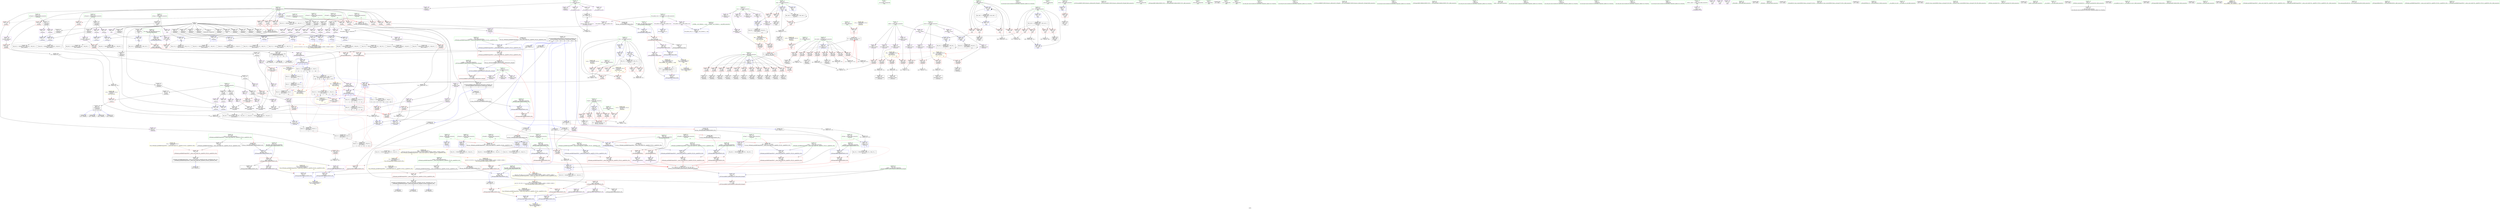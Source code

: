digraph "SVFG" {
	label="SVFG";

	Node0x555689089b30 [shape=record,color=grey,label="{NodeID: 0\nNullPtr}"];
	Node0x555689089b30 -> Node0x5556890c93b0[style=solid];
	Node0x555689089b30 -> Node0x5556890c94b0[style=solid];
	Node0x555689089b30 -> Node0x5556890c9580[style=solid];
	Node0x555689089b30 -> Node0x5556890c5c00[style=solid];
	Node0x555689089b30 -> Node0x5556890c5cd0[style=solid];
	Node0x555689089b30 -> Node0x5556890c5da0[style=solid];
	Node0x555689089b30 -> Node0x5556890c5e70[style=solid];
	Node0x555689089b30 -> Node0x5556890c5f40[style=solid];
	Node0x555689089b30 -> Node0x5556890c6010[style=solid];
	Node0x555689089b30 -> Node0x5556890c60e0[style=solid];
	Node0x555689089b30 -> Node0x5556890c61b0[style=solid];
	Node0x555689089b30 -> Node0x5556890c6280[style=solid];
	Node0x555689089b30 -> Node0x5556890c6350[style=solid];
	Node0x555689089b30 -> Node0x5556890c6420[style=solid];
	Node0x555689089b30 -> Node0x5556890c64f0[style=solid];
	Node0x555689089b30 -> Node0x5556890c65c0[style=solid];
	Node0x555689089b30 -> Node0x5556890c6690[style=solid];
	Node0x555689089b30 -> Node0x5556890d92c0[style=solid];
	Node0x5556890d5a50 [shape=record,color=red,label="{NodeID: 277\n355\<--104\n\<--res\n_Z5solveiii\n}"];
	Node0x5556890d5a50 -> Node0x5556890ccbe0[style=solid];
	Node0x5556890c6860 [shape=record,color=black,label="{NodeID: 111\n79\<--78\n\<--this1\n_ZNSt4pairIddEC2IddLb1EEEv\n}"];
	Node0x555689152b10 [shape=record,color=black,label="{NodeID: 886\n91 = PHI(213, 255, 299, 533, )\n2nd arg _Z5solveiii }"];
	Node0x555689152b10 -> Node0x5556890d97d0[style=solid];
	Node0x5556890e8a90 [shape=record,color=grey,label="{NodeID: 554\n310 = Binary(309, 225, )\n}"];
	Node0x5556890e8a90 -> Node0x5556890ea110[style=solid];
	Node0x5556890cf850 [shape=record,color=blue,label="{NodeID: 388\n411\<--410\nsecond4\<--\n_ZNSt4pairIddEaSEOS0_\n|{<s0>7|<s1>12|<s2>12|<s3>14|<s4>14}}"];
	Node0x5556890cf850:s0 -> Node0x555689128350[style=dashed,color=blue];
	Node0x5556890cf850:s1 -> Node0x5556890d8f20[style=dashed,color=blue];
	Node0x5556890cf850:s2 -> Node0x555689102d20[style=dashed,color=blue];
	Node0x5556890cf850:s3 -> Node0x5556890d8f20[style=dashed,color=blue];
	Node0x5556890cf850:s4 -> Node0x555689102d20[style=dashed,color=blue];
	Node0x5556890caeb0 [shape=record,color=purple,label="{NodeID: 222\n655\<--356\noffset_1\<--\n}"];
	Node0x5556890caeb0 -> Node0x5556890db030[style=solid];
	Node0x5556890c7360 [shape=record,color=green,label="{NodeID: 56\n366\<--367\nretval\<--retval_field_insensitive\n_ZSt9make_pairIddESt4pairINSt17__decay_and_stripIT_E6__typeENS1_IT0_E6__typeEEOS2_OS5_\n|{|<s1>18}}"];
	Node0x5556890c7360 -> Node0x5556890ccd80[style=solid];
	Node0x5556890c7360:s1 -> Node0x555689152d10[style=solid,color=red];
	Node0x555689116190 [shape=record,color=yellow,style=double,label="{NodeID: 665\n112V_1 = ENCHI(MR_112V_0)\npts\{451 \}\nFun[main]}"];
	Node0x555689116190 -> Node0x5556890d7fb0[style=dashed];
	Node0x5556890d87d0 [shape=record,color=red,label="{NodeID: 333\n610\<--607\n\<--__t.addr\n_ZSt7forwardIRdEOT_RNSt16remove_referenceIS1_E4typeE\n}"];
	Node0x5556890d87d0 -> Node0x5556890cd810[style=solid];
	Node0x5556890ce030 [shape=record,color=purple,label="{NodeID: 167\n292\<--10\narrayidx64\<--rows\n_Z5solveiii\n}"];
	Node0x55568909dac0 [shape=record,color=green,label="{NodeID: 1\n7\<--1\n__dso_handle\<--dummyObj\nGlob }"];
	Node0x5556890d5b20 [shape=record,color=red,label="{NodeID: 278\n167\<--166\n\<--arrayidx7\n_Z5solveiii\n}"];
	Node0x5556890d5b20 -> Node0x5556890eaa10[style=solid];
	Node0x5556890c6930 [shape=record,color=black,label="{NodeID: 112\n146\<--92\n\<--retval\n_Z5solveiii\n}"];
	Node0x5556890c6930 -> Node0x5556890c9a60[style=solid];
	Node0x5556890c6930 -> Node0x5556890c9b30[style=solid];
	Node0x555689152d10 [shape=record,color=black,label="{NodeID: 887\n580 = PHI(366, )\n0th arg _ZNSt4pairIddEC2IddLb1EEEOT_OT0_ }"];
	Node0x555689152d10 -> Node0x5556890d06f0[style=solid];
	Node0x5556890e8c10 [shape=record,color=grey,label="{NodeID: 555\n266 = Binary(265, 225, )\n}"];
	Node0x5556890e8c10 -> Node0x5556890e8910[style=solid];
	Node0x5556890cf920 [shape=record,color=blue,label="{NodeID: 389\n419\<--415\n__x.addr\<--__x\n_ZSt9make_pairIRddESt4pairINSt17__decay_and_stripIT_E6__typeENS2_IT0_E6__typeEEOS3_OS6_\n}"];
	Node0x5556890cf920 -> Node0x5556890d71e0[style=dashed];
	Node0x5556890caf80 [shape=record,color=purple,label="{NodeID: 223\n653\<--357\noffset_0\<--\n}"];
	Node0x5556890caf80 -> Node0x5556890d8e50[style=solid];
	Node0x5556890c7430 [shape=record,color=green,label="{NodeID: 57\n368\<--369\n__x.addr\<--__x.addr_field_insensitive\n_ZSt9make_pairIddESt4pairINSt17__decay_and_stripIT_E6__typeENS1_IT0_E6__typeEEOS2_OS5_\n}"];
	Node0x5556890c7430 -> Node0x5556890d6b60[style=solid];
	Node0x5556890c7430 -> Node0x5556890db100[style=solid];
	Node0x555689116270 [shape=record,color=yellow,style=double,label="{NodeID: 666\n114V_1 = ENCHI(MR_114V_0)\npts\{453 \}\nFun[main]}"];
	Node0x555689116270 -> Node0x5556890d8080[style=dashed];
	Node0x5556890d88a0 [shape=record,color=red,label="{NodeID: 334\n625\<--616\nthis1\<--this.addr\n_ZNSt4pairIddEC2IRddLb1EEEOT_OT0_\n}"];
	Node0x5556890d88a0 -> Node0x5556890cd8e0[style=solid];
	Node0x5556890d88a0 -> Node0x5556890d3760[style=solid];
	Node0x5556890d88a0 -> Node0x5556890d3830[style=solid];
	Node0x5556890ce100 [shape=record,color=purple,label="{NodeID: 168\n298\<--10\narrayidx68\<--rows\n_Z5solveiii\n}"];
	Node0x5556890ce100 -> Node0x5556890d6680[style=solid];
	Node0x5556890a2850 [shape=record,color=green,label="{NodeID: 2\n17\<--1\n\<--dummyObj\nCan only get source location for instruction, argument, global var or function.}"];
	Node0x5556890d5bf0 [shape=record,color=red,label="{NodeID: 279\n205\<--204\n\<--arrayidx21\n_Z5solveiii\n}"];
	Node0x5556890d5bf0 -> Node0x5556890ea710[style=solid];
	Node0x5556890c6a00 [shape=record,color=black,label="{NodeID: 113\n172\<--92\n\<--retval\n_Z5solveiii\n}"];
	Node0x5556890c6a00 -> Node0x5556890c9c00[style=solid];
	Node0x5556890c6a00 -> Node0x5556890c9cd0[style=solid];
	Node0x555689152e20 [shape=record,color=black,label="{NodeID: 888\n581 = PHI(375, )\n1st arg _ZNSt4pairIddEC2IddLb1EEEOT_OT0_ }"];
	Node0x555689152e20 -> Node0x5556890d07c0[style=solid];
	Node0x5556890e8d90 [shape=record,color=grey,label="{NodeID: 556\n550 = Binary(549, 133, )\n}"];
	Node0x5556890e8d90 -> Node0x5556890d0550[style=solid];
	Node0x5556890cf9f0 [shape=record,color=blue,label="{NodeID: 390\n421\<--416\n__y.addr\<--__y\n_ZSt9make_pairIRddESt4pairINSt17__decay_and_stripIT_E6__typeENS2_IT0_E6__typeEEOS3_OS6_\n}"];
	Node0x5556890cf9f0 -> Node0x5556890d72b0[style=dashed];
	Node0x5556890cb050 [shape=record,color=purple,label="{NodeID: 224\n656\<--357\noffset_1\<--\n}"];
	Node0x5556890cb050 -> Node0x5556890d8f20[style=solid];
	Node0x5556890c7500 [shape=record,color=green,label="{NodeID: 58\n370\<--371\n__y.addr\<--__y.addr_field_insensitive\n_ZSt9make_pairIddESt4pairINSt17__decay_and_stripIT_E6__typeENS1_IT0_E6__typeEEOS2_OS5_\n}"];
	Node0x5556890c7500 -> Node0x5556890d6c30[style=solid];
	Node0x5556890c7500 -> Node0x5556890cf510[style=solid];
	Node0x555689116350 [shape=record,color=yellow,style=double,label="{NodeID: 667\n116V_1 = ENCHI(MR_116V_0)\npts\{455 \}\nFun[main]}"];
	Node0x555689116350 -> Node0x5556890d8150[style=dashed];
	Node0x5556890d8970 [shape=record,color=red,label="{NodeID: 335\n628\<--618\n\<--__x.addr\n_ZNSt4pairIddEC2IRddLb1EEEOT_OT0_\n|{<s0>37}}"];
	Node0x5556890d8970:s0 -> Node0x555689153150[style=solid,color=red];
	Node0x5556890ce1d0 [shape=record,color=purple,label="{NodeID: 169\n487\<--10\narrayidx7\<--rows\nmain\n}"];
	Node0x5556890a28e0 [shape=record,color=green,label="{NodeID: 3\n22\<--1\n_ZSt3cin\<--dummyObj\nGlob }"];
	Node0x5556890d5cc0 [shape=record,color=red,label="{NodeID: 280\n223\<--222\n\<--second\n_Z5solveiii\n}"];
	Node0x5556890d5cc0 -> Node0x5556890e9090[style=solid];
	Node0x5556890c6ad0 [shape=record,color=black,label="{NodeID: 114\n356\<--92\n\<--retval\n_Z5solveiii\n}"];
	Node0x5556890c6ad0 -> Node0x5556890cade0[style=solid];
	Node0x5556890c6ad0 -> Node0x5556890caeb0[style=solid];
	Node0x555689152f30 [shape=record,color=black,label="{NodeID: 889\n582 = PHI(379, )\n2nd arg _ZNSt4pairIddEC2IddLb1EEEOT_OT0_ }"];
	Node0x555689152f30 -> Node0x5556890d0890[style=solid];
	Node0x5556890e8f10 [shape=record,color=grey,label="{NodeID: 557\n494 = Binary(493, 133, )\n}"];
	Node0x5556890e8f10 -> Node0x5556890d0140[style=solid];
	Node0x5556890cfac0 [shape=record,color=blue,label="{NodeID: 391\n440\<--17\nretval\<--\nmain\n}"];
	Node0x5556890cfac0 -> Node0x5556890d7450[style=dashed];
	Node0x5556890cb120 [shape=record,color=purple,label="{NodeID: 225\n405\<--400\nfirst2\<--this1\n_ZNSt4pairIddEaSEOS0_\n}"];
	Node0x5556890cb120 -> Node0x5556890cf780[style=solid];
	Node0x5556890c75d0 [shape=record,color=green,label="{NodeID: 59\n376\<--377\n_ZSt7forwardIdEOT_RNSt16remove_referenceIS0_E4typeE\<--_ZSt7forwardIdEOT_RNSt16remove_referenceIS0_E4typeE_field_insensitive\n}"];
	Node0x5556890d8a40 [shape=record,color=red,label="{NodeID: 336\n633\<--620\n\<--__y.addr\n_ZNSt4pairIddEC2IRddLb1EEEOT_OT0_\n|{<s0>38}}"];
	Node0x5556890d8a40:s0 -> Node0x555689156320[style=solid,color=red];
	Node0x5556890ce2a0 [shape=record,color=purple,label="{NodeID: 170\n490\<--10\narrayidx9\<--rows\nmain\n}"];
	Node0x5556890ce2a0 -> Node0x5556890d0070[style=solid];
	Node0x5556890a2b90 [shape=record,color=green,label="{NodeID: 4\n23\<--1\n_ZSt4cerr\<--dummyObj\nGlob }"];
	Node0x5556890d5d90 [shape=record,color=red,label="{NodeID: 281\n228\<--227\n\<--second28\n_Z5solveiii\n}"];
	Node0x5556890d5d90 -> Node0x5556890e9f90[style=solid];
	Node0x5556890cb670 [shape=record,color=black,label="{NodeID: 115\n360\<--92\n\<--retval\n_Z5solveiii\n}"];
	Node0x5556890cb670 -> Node0x5556890d6a90[style=solid];
	Node0x555689153040 [shape=record,color=black,label="{NodeID: 890\n74 = PHI(63, )\n0th arg _ZNSt4pairIddEC2IddLb1EEEv }"];
	Node0x555689153040 -> Node0x5556890d93c0[style=solid];
	Node0x5556890e9090 [shape=record,color=grey,label="{NodeID: 558\n224 = Binary(223, 225, )\n}"];
	Node0x5556890e9090 -> Node0x5556890e9f90[style=solid];
	Node0x5556890cfb90 [shape=record,color=blue,label="{NodeID: 392\n442\<--133\nrow\<--\nmain\n}"];
	Node0x5556890cfb90 -> Node0x555689112560[style=dashed];
	Node0x5556890cb1f0 [shape=record,color=purple,label="{NodeID: 226\n411\<--400\nsecond4\<--this1\n_ZNSt4pairIddEaSEOS0_\n}"];
	Node0x5556890cb1f0 -> Node0x5556890cf850[style=solid];
	Node0x5556890c76d0 [shape=record,color=green,label="{NodeID: 60\n381\<--382\n_ZNSt4pairIddEC2IddLb1EEEOT_OT0_\<--_ZNSt4pairIddEC2IddLb1EEEOT_OT0__field_insensitive\n}"];
	Node0x5556890d8b10 [shape=record,color=red,label="{NodeID: 337\n630\<--629\n\<--call\n_ZNSt4pairIddEC2IRddLb1EEEOT_OT0_\n}"];
	Node0x5556890d8b10 -> Node0x5556890d0e40[style=solid];
	Node0x5556890ce370 [shape=record,color=purple,label="{NodeID: 171\n234\<--12\narrayidx31\<--onCol\n_Z5solveiii\n}"];
	Node0x5556890ce370 -> Node0x5556890d5e60[style=solid];
	Node0x5556890a2c20 [shape=record,color=green,label="{NodeID: 5\n24\<--1\n_ZSt4cout\<--dummyObj\nGlob }"];
	Node0x55568910a830 [shape=record,color=black,label="{NodeID: 614\nMR_10V_3 = PHI(MR_10V_4, MR_10V_2, )\npts\{18 \}\n|{|<s5>33}}"];
	Node0x55568910a830 -> Node0x5556890d3aa0[style=dashed];
	Node0x55568910a830 -> Node0x5556890d3b70[style=dashed];
	Node0x55568910a830 -> Node0x5556890d3c40[style=dashed];
	Node0x55568910a830 -> Node0x5556890d3d10[style=dashed];
	Node0x55568910a830 -> Node0x5556890d0550[style=dashed];
	Node0x55568910a830:s5 -> Node0x555689117490[style=dashed,color=red];
	Node0x5556890d5e60 [shape=record,color=red,label="{NodeID: 282\n235\<--234\n\<--arrayidx31\n_Z5solveiii\n}"];
	Node0x5556890d5e60 -> Node0x5556890eb010[style=solid];
	Node0x5556890cb700 [shape=record,color=black,label="{NodeID: 116\n191\<--106\n\<--ref.tmp15\n_Z5solveiii\n}"];
	Node0x5556890cb700 -> Node0x5556890c9f40[style=solid];
	Node0x5556890cb700 -> Node0x5556890ca010[style=solid];
	Node0x555689153150 [shape=record,color=black,label="{NodeID: 891\n606 = PHI(425, 628, )\n0th arg _ZSt7forwardIRdEOT_RNSt16remove_referenceIS1_E4typeE }"];
	Node0x555689153150 -> Node0x5556890d0b00[style=solid];
	Node0x5556890e9210 [shape=record,color=grey,label="{NodeID: 559\n285 = Binary(284, 133, )\n|{<s0>10}}"];
	Node0x5556890e9210:s0 -> Node0x555689152910[style=solid,color=red];
	Node0x5556890cfc60 [shape=record,color=blue,label="{NodeID: 393\n444\<--17\ntotal\<--\nmain\n}"];
	Node0x5556890cfc60 -> Node0x555689112a60[style=dashed];
	Node0x5556890cb2c0 [shape=record,color=purple,label="{NodeID: 227\n402\<--401\nfirst\<--\n_ZNSt4pairIddEaSEOS0_\n|{<s0>19}}"];
	Node0x5556890cb2c0:s0 -> Node0x555689156320[style=solid,color=red];
	Node0x5556890c77d0 [shape=record,color=green,label="{NodeID: 61\n394\<--395\nthis.addr\<--this.addr_field_insensitive\n_ZNSt4pairIddEaSEOS0_\n}"];
	Node0x5556890c77d0 -> Node0x5556890d6dd0[style=solid];
	Node0x5556890c77d0 -> Node0x5556890cf5e0[style=solid];
	Node0x5556890d8be0 [shape=record,color=red,label="{NodeID: 338\n635\<--634\n\<--call2\n_ZNSt4pairIddEC2IRddLb1EEEOT_OT0_\n}"];
	Node0x5556890d8be0 -> Node0x5556890d0f10[style=solid];
	Node0x5556890ce440 [shape=record,color=purple,label="{NodeID: 172\n250\<--12\narrayidx42\<--onCol\n_Z5solveiii\n}"];
	Node0x5556890ce440 -> Node0x5556890d6000[style=solid];
	Node0x5556890a2cb0 [shape=record,color=green,label="{NodeID: 6\n25\<--1\n.str\<--dummyObj\nGlob }"];
	Node0x55568910ad30 [shape=record,color=black,label="{NodeID: 615\nMR_121V_2 = PHI(MR_121V_3, MR_121V_1, )\npts\{4570000 \}\n}"];
	Node0x55568910ad30 -> Node0x5556890d03b0[style=dashed];
	Node0x5556890d5f30 [shape=record,color=red,label="{NodeID: 283\n244\<--243\n\<--arrayidx37\n_Z5solveiii\n}"];
	Node0x5556890d5f30 -> Node0x5556890e9b10[style=solid];
	Node0x5556890cb790 [shape=record,color=black,label="{NodeID: 117\n215\<--112\n\<--ref.tmp25\n_Z5solveiii\n}"];
	Node0x5556890cb790 -> Node0x5556890ca0e0[style=solid];
	Node0x5556890cb790 -> Node0x5556890ca1b0[style=solid];
	Node0x555689153300 [shape=record,color=black,label="{NodeID: 892\n43 = PHI()\n}"];
	Node0x5556890e9390 [shape=record,color=grey,label="{NodeID: 560\n342 = Binary(341, 136, )\n}"];
	Node0x5556890e9390 -> Node0x5556890dacf0[style=solid];
	Node0x5556890cfd30 [shape=record,color=blue,label="{NodeID: 394\n446\<--133\ni\<--\nmain\n}"];
	Node0x5556890cfd30 -> Node0x5556890d7ba0[style=dashed];
	Node0x5556890cfd30 -> Node0x5556890d7c70[style=dashed];
	Node0x5556890cfd30 -> Node0x5556890d7d40[style=dashed];
	Node0x5556890cfd30 -> Node0x5556890d7e10[style=dashed];
	Node0x5556890cfd30 -> Node0x5556890d0140[style=dashed];
	Node0x5556890cfd30 -> Node0x555689112f60[style=dashed];
	Node0x5556890cb390 [shape=record,color=purple,label="{NodeID: 228\n408\<--407\nsecond\<--\n_ZNSt4pairIddEaSEOS0_\n|{<s0>20}}"];
	Node0x5556890cb390:s0 -> Node0x555689156320[style=solid,color=red];
	Node0x5556890c78a0 [shape=record,color=green,label="{NodeID: 62\n396\<--397\n__p.addr\<--__p.addr_field_insensitive\n_ZNSt4pairIddEaSEOS0_\n}"];
	Node0x5556890c78a0 -> Node0x5556890d6ea0[style=solid];
	Node0x5556890c78a0 -> Node0x5556890d6f70[style=solid];
	Node0x5556890c78a0 -> Node0x5556890cf6b0[style=solid];
	Node0x5556890d8cb0 [shape=record,color=red,label="{NodeID: 339\n648\<--647\ndummyVal\<--offset_0\n_Z5solveiii\n}"];
	Node0x5556890d8cb0 -> Node0x5556890d9cb0[style=solid];
	Node0x5556890ce510 [shape=record,color=purple,label="{NodeID: 173\n275\<--12\narrayidx53\<--onCol\n_Z5solveiii\n}"];
	Node0x5556890ce510 -> Node0x5556890d6340[style=solid];
	Node0x5556890a2d40 [shape=record,color=green,label="{NodeID: 7\n27\<--1\n.str.2\<--dummyObj\nGlob }"];
	Node0x55568910b230 [shape=record,color=black,label="{NodeID: 616\nMR_123V_2 = PHI(MR_123V_3, MR_123V_1, )\npts\{4570001 \}\n}"];
	Node0x55568910b230 -> Node0x5556890d0480[style=dashed];
	Node0x5556890d6000 [shape=record,color=red,label="{NodeID: 284\n251\<--250\n\<--arrayidx42\n_Z5solveiii\n}"];
	Node0x5556890d6000 -> Node0x5556890e9810[style=solid];
	Node0x5556890cb860 [shape=record,color=black,label="{NodeID: 118\n257\<--114\n\<--ref.tmp34\n_Z5solveiii\n}"];
	Node0x5556890cb860 -> Node0x5556890ca350[style=solid];
	Node0x5556890cb860 -> Node0x5556890ca420[style=solid];
	Node0x555689153400 [shape=record,color=black,label="{NodeID: 893\n375 = PHI(572, )\n|{<s0>18}}"];
	Node0x555689153400:s0 -> Node0x555689152e20[style=solid,color=red];
	Node0x5556890e9510 [shape=record,color=grey,label="{NodeID: 561\n290 = Binary(289, 133, )\n}"];
	Node0x5556890e9510 -> Node0x5556890cc970[style=solid];
	Node0x5556890cfe00 [shape=record,color=blue,label="{NodeID: 395\n444\<--474\ntotal\<--inc\nmain\n}"];
	Node0x5556890cfe00 -> Node0x5556890d7930[style=dashed];
	Node0x5556890cfe00 -> Node0x5556890d7a00[style=dashed];
	Node0x5556890cfe00 -> Node0x5556890d7ad0[style=dashed];
	Node0x5556890cfe00 -> Node0x5556890cfe00[style=dashed];
	Node0x5556890cfe00 -> Node0x555689112a60[style=dashed];
	Node0x5556890cb460 [shape=record,color=purple,label="{NodeID: 229\n542\<--456\nfirst\<--ref.tmp\nmain\n}"];
	Node0x5556890cb460 -> Node0x5556890d8220[style=solid];
	Node0x5556890c7970 [shape=record,color=green,label="{NodeID: 63\n417\<--418\nretval\<--retval_field_insensitive\n_ZSt9make_pairIRddESt4pairINSt17__decay_and_stripIT_E6__typeENS2_IT0_E6__typeEEOS3_OS6_\n|{|<s1>23}}"];
	Node0x5556890c7970 -> Node0x5556890ccff0[style=solid];
	Node0x5556890c7970:s1 -> Node0x555689155ff0[style=solid,color=red];
	Node0x5556890d8d80 [shape=record,color=red,label="{NodeID: 340\n651\<--650\ndummyVal\<--offset_1\n_Z5solveiii\n}"];
	Node0x5556890d8d80 -> Node0x5556890d9d80[style=solid];
	Node0x5556890ce5e0 [shape=record,color=purple,label="{NodeID: 174\n295\<--12\narrayidx66\<--onCol\n_Z5solveiii\n}"];
	Node0x5556890ce5e0 -> Node0x5556890d65b0[style=solid];
	Node0x5556890c3780 [shape=record,color=green,label="{NodeID: 8\n29\<--1\n.str.3\<--dummyObj\nGlob }"];
	Node0x55568910b730 [shape=record,color=black,label="{NodeID: 617\nMR_125V_2 = PHI(MR_125V_3, MR_125V_1, )\npts\{150000 210000 210001 \}\n|{<s0>33|<s1>33|<s2>33|<s3>33|<s4>33}}"];
	Node0x55568910b730:s0 -> Node0x5556890d5b20[style=dashed,color=red];
	Node0x55568910b730:s1 -> Node0x5556890d9e50[style=dashed,color=red];
	Node0x55568910b730:s2 -> Node0x555689101e20[style=dashed,color=red];
	Node0x55568910b730:s3 -> Node0x555689107820[style=dashed,color=red];
	Node0x55568910b730:s4 -> Node0x555689107900[style=dashed,color=red];
	Node0x5556890d60d0 [shape=record,color=red,label="{NodeID: 285\n255\<--254\n\<--arrayidx45\n_Z5solveiii\n|{<s0>9}}"];
	Node0x5556890d60d0:s0 -> Node0x555689152b10[style=solid,color=red];
	Node0x5556890cb930 [shape=record,color=black,label="{NodeID: 119\n301\<--116\n\<--ref.tmp58\n_Z5solveiii\n}"];
	Node0x5556890cb930 -> Node0x5556890ca5c0[style=solid];
	Node0x5556890cb930 -> Node0x5556890ca690[style=solid];
	Node0x5556891536c0 [shape=record,color=black,label="{NodeID: 894\n214 = PHI(88, )\n}"];
	Node0x5556890e9690 [shape=record,color=grey,label="{NodeID: 562\n499 = Binary(498, 133, )\n}"];
	Node0x5556890e9690 -> Node0x5556890d0210[style=solid];
	Node0x5556890cfed0 [shape=record,color=blue,label="{NodeID: 396\n477\<--472\narrayidx\<--\nmain\n}"];
	Node0x5556890cfed0 -> Node0x5556890cfed0[style=dashed];
	Node0x5556890cfed0 -> Node0x555689113460[style=dashed];
	Node0x5556890cb530 [shape=record,color=purple,label="{NodeID: 230\n536\<--535\n\<--\nmain\n}"];
	Node0x5556890cb530 -> Node0x5556890d03b0[style=solid];
	Node0x5556890c7a40 [shape=record,color=green,label="{NodeID: 64\n419\<--420\n__x.addr\<--__x.addr_field_insensitive\n_ZSt9make_pairIRddESt4pairINSt17__decay_and_stripIT_E6__typeENS2_IT0_E6__typeEEOS3_OS6_\n}"];
	Node0x5556890c7a40 -> Node0x5556890d71e0[style=solid];
	Node0x5556890c7a40 -> Node0x5556890cf920[style=solid];
	Node0x5556890d8e50 [shape=record,color=red,label="{NodeID: 341\n654\<--653\ndummyVal\<--offset_0\n_Z5solveiii\n}"];
	Node0x5556890d8e50 -> Node0x5556890daf60[style=solid];
	Node0x5556890ce6b0 [shape=record,color=purple,label="{NodeID: 175\n482\<--12\narrayidx5\<--onCol\nmain\n}"];
	Node0x5556890ce6b0 -> Node0x5556890cffa0[style=solid];
	Node0x5556890c3810 [shape=record,color=green,label="{NodeID: 9\n32\<--1\n\<--dummyObj\nCan only get source location for instruction, argument, global var or function.}"];
	Node0x5556890d61a0 [shape=record,color=red,label="{NodeID: 286\n265\<--264\n\<--second47\n_Z5solveiii\n}"];
	Node0x5556890d61a0 -> Node0x5556890e8c10[style=solid];
	Node0x5556890cba00 [shape=record,color=black,label="{NodeID: 120\n328\<--118\n\<--ref.tmp78\n_Z5solveiii\n}"];
	Node0x5556890cba00 -> Node0x5556890ca9d0[style=solid];
	Node0x5556890cba00 -> Node0x5556890caaa0[style=solid];
	Node0x5556891537d0 [shape=record,color=black,label="{NodeID: 895\n143 = PHI(363, )\n}"];
	Node0x5556890e9810 [shape=record,color=grey,label="{NodeID: 563\n252 = Binary(251, 133, )\n}"];
	Node0x5556890e9810 -> Node0x5556890cc630[style=solid];
	Node0x5556890cffa0 [shape=record,color=blue,label="{NodeID: 397\n482\<--479\narrayidx5\<--\nmain\n}"];
	Node0x5556890cffa0 -> Node0x5556890cffa0[style=dashed];
	Node0x5556890cffa0 -> Node0x555689113e60[style=dashed];
	Node0x5556890d3530 [shape=record,color=purple,label="{NodeID: 231\n539\<--535\n\<--\nmain\n}"];
	Node0x5556890d3530 -> Node0x5556890d0480[style=solid];
	Node0x5556890c7b10 [shape=record,color=green,label="{NodeID: 65\n421\<--422\n__y.addr\<--__y.addr_field_insensitive\n_ZSt9make_pairIRddESt4pairINSt17__decay_and_stripIT_E6__typeENS2_IT0_E6__typeEEOS3_OS6_\n}"];
	Node0x5556890c7b10 -> Node0x5556890d72b0[style=solid];
	Node0x5556890c7b10 -> Node0x5556890cf9f0[style=solid];
	Node0x5556890d8f20 [shape=record,color=red,label="{NodeID: 342\n657\<--656\ndummyVal\<--offset_1\n_Z5solveiii\n}"];
	Node0x5556890d8f20 -> Node0x5556890db030[style=solid];
	Node0x5556890ce780 [shape=record,color=purple,label="{NodeID: 176\n163\<--14\narrayidx5\<--flag\n_Z5solveiii\n}"];
	Node0x5556890c38d0 [shape=record,color=green,label="{NodeID: 10\n82\<--1\n\<--dummyObj\nCan only get source location for instruction, argument, global var or function.}"];
	Node0x55568910c160 [shape=record,color=black,label="{NodeID: 619\nMR_6V_9 = PHI(MR_6V_8, MR_6V_7, )\npts\{210000 \}\n|{<s0>12|<s1>14}}"];
	Node0x55568910c160:s0 -> Node0x5556890cf780[style=dashed,color=red];
	Node0x55568910c160:s1 -> Node0x5556890cf780[style=dashed,color=red];
	Node0x5556890d6270 [shape=record,color=red,label="{NodeID: 287\n269\<--268\n\<--second49\n_Z5solveiii\n}"];
	Node0x5556890d6270 -> Node0x5556890e8910[style=solid];
	Node0x5556890cbad0 [shape=record,color=black,label="{NodeID: 121\n345\<--122\n\<--ref.tmp83\n_Z5solveiii\n}"];
	Node0x5556890cbad0 -> Node0x5556890cac40[style=solid];
	Node0x5556890cbad0 -> Node0x5556890cad10[style=solid];
	Node0x5556891538e0 [shape=record,color=black,label="{NodeID: 896\n300 = PHI(88, )\n}"];
	Node0x5556890e9990 [shape=record,color=grey,label="{NodeID: 564\n212 = Binary(211, 133, )\n|{<s0>8}}"];
	Node0x5556890e9990:s0 -> Node0x555689152910[style=solid,color=red];
	Node0x5556890d0070 [shape=record,color=blue,label="{NodeID: 398\n490\<--484\narrayidx9\<--\nmain\n}"];
	Node0x5556890d0070 -> Node0x5556890d0070[style=dashed];
	Node0x5556890d0070 -> Node0x555689113960[style=dashed];
	Node0x5556890d35c0 [shape=record,color=purple,label="{NodeID: 232\n594\<--592\nfirst\<--this1\n_ZNSt4pairIddEC2IddLb1EEEOT_OT0_\n}"];
	Node0x5556890d35c0 -> Node0x5556890d0960[style=solid];
	Node0x5556890c7be0 [shape=record,color=green,label="{NodeID: 66\n427\<--428\n_ZSt7forwardIRdEOT_RNSt16remove_referenceIS1_E4typeE\<--_ZSt7forwardIRdEOT_RNSt16remove_referenceIS1_E4typeE_field_insensitive\n}"];
	Node0x5556890d8ff0 [shape=record,color=blue,label="{NodeID: 343\n16\<--17\niTest\<--\nGlob }"];
	Node0x5556890d8ff0 -> Node0x5556890d02e0[style=dashed];
	Node0x5556890ce850 [shape=record,color=purple,label="{NodeID: 177\n166\<--14\narrayidx7\<--flag\n_Z5solveiii\n}"];
	Node0x5556890ce850 -> Node0x5556890d5b20[style=solid];
	Node0x5556890c39d0 [shape=record,color=green,label="{NodeID: 11\n133\<--1\n\<--dummyObj\nCan only get source location for instruction, argument, global var or function.}"];
	Node0x55568910c660 [shape=record,color=black,label="{NodeID: 620\nMR_8V_12 = PHI(MR_8V_11, MR_8V_9, )\npts\{210001 \}\n|{|<s2>11|<s3>12|<s4>14}}"];
	Node0x55568910c660 -> Node0x5556890d68f0[style=dashed];
	Node0x55568910c660 -> Node0x5556890d69c0[style=dashed];
	Node0x55568910c660:s2 -> Node0x555689115640[style=dashed,color=red];
	Node0x55568910c660:s3 -> Node0x5556890cf850[style=dashed,color=red];
	Node0x55568910c660:s4 -> Node0x5556890cf850[style=dashed,color=red];
	Node0x5556890d6340 [shape=record,color=red,label="{NodeID: 288\n276\<--275\n\<--arrayidx53\n_Z5solveiii\n}"];
	Node0x5556890d6340 -> Node0x5556890ead10[style=solid];
	Node0x5556890cbba0 [shape=record,color=black,label="{NodeID: 122\n138\<--137\nconv\<--\n_Z5solveiii\n}"];
	Node0x5556890cbba0 -> Node0x5556890d3380[style=solid];
	Node0x5556891539f0 [shape=record,color=black,label="{NodeID: 897\n190 = PHI(363, )\n}"];
	Node0x5556890e9b10 [shape=record,color=grey,label="{NodeID: 565\n245 = Binary(244, 133, )\n}"];
	Node0x5556890e9b10 -> Node0x5556890cc490[style=solid];
	Node0x5556890d0140 [shape=record,color=blue,label="{NodeID: 399\n446\<--494\ni\<--inc10\nmain\n}"];
	Node0x5556890d0140 -> Node0x5556890d7ba0[style=dashed];
	Node0x5556890d0140 -> Node0x5556890d7c70[style=dashed];
	Node0x5556890d0140 -> Node0x5556890d7d40[style=dashed];
	Node0x5556890d0140 -> Node0x5556890d7e10[style=dashed];
	Node0x5556890d0140 -> Node0x5556890d0140[style=dashed];
	Node0x5556890d0140 -> Node0x555689112f60[style=dashed];
	Node0x5556890d3690 [shape=record,color=purple,label="{NodeID: 233\n599\<--592\nsecond\<--this1\n_ZNSt4pairIddEC2IddLb1EEEOT_OT0_\n}"];
	Node0x5556890d3690 -> Node0x5556890d0a30[style=solid];
	Node0x5556890c7ce0 [shape=record,color=green,label="{NodeID: 67\n432\<--433\n_ZNSt4pairIddEC2IRddLb1EEEOT_OT0_\<--_ZNSt4pairIddEC2IRddLb1EEEOT_OT0__field_insensitive\n}"];
	Node0x5556890d90c0 [shape=record,color=blue,label="{NodeID: 344\n643\<--32\nllvm.global_ctors_0\<--\nGlob }"];
	Node0x5556890ce920 [shape=record,color=purple,label="{NodeID: 178\n183\<--14\narrayidx12\<--flag\n_Z5solveiii\n}"];
	Node0x5556890c3ad0 [shape=record,color=green,label="{NodeID: 12\n136\<--1\n\<--dummyObj\nCan only get source location for instruction, argument, global var or function.}"];
	Node0x5556890d6410 [shape=record,color=red,label="{NodeID: 289\n280\<--279\n\<--arrayidx55\n_Z5solveiii\n}"];
	Node0x5556890d6410 -> Node0x5556890ead10[style=solid];
	Node0x5556890cbc70 [shape=record,color=black,label="{NodeID: 123\n155\<--154\nidxprom\<--\n_Z5solveiii\n}"];
	Node0x555689153b00 [shape=record,color=black,label="{NodeID: 898\n199 = PHI(391, )\n}"];
	Node0x5556890e9c90 [shape=record,color=grey,label="{NodeID: 566\n474 = Binary(473, 133, )\n}"];
	Node0x5556890e9c90 -> Node0x5556890cd260[style=solid];
	Node0x5556890e9c90 -> Node0x5556890cfe00[style=solid];
	Node0x5556890d0210 [shape=record,color=blue,label="{NodeID: 400\n442\<--499\nrow\<--inc12\nmain\n}"];
	Node0x5556890d0210 -> Node0x555689112560[style=dashed];
	Node0x5556890d3760 [shape=record,color=purple,label="{NodeID: 234\n627\<--625\nfirst\<--this1\n_ZNSt4pairIddEC2IRddLb1EEEOT_OT0_\n}"];
	Node0x5556890d3760 -> Node0x5556890d0e40[style=solid];
	Node0x5556890c7de0 [shape=record,color=green,label="{NodeID: 68\n437\<--438\nmain\<--main_field_insensitive\n}"];
	Node0x5556890d91c0 [shape=record,color=blue,label="{NodeID: 345\n644\<--33\nllvm.global_ctors_1\<--_GLOBAL__sub_I_flashmt_1_1.cpp\nGlob }"];
	Node0x5556890ce9f0 [shape=record,color=purple,label="{NodeID: 179\n186\<--14\narrayidx14\<--flag\n_Z5solveiii\n}"];
	Node0x5556890ce9f0 -> Node0x5556890d9e50[style=solid];
	Node0x5556890c3bd0 [shape=record,color=green,label="{NodeID: 13\n140\<--1\n\<--dummyObj\nCan only get source location for instruction, argument, global var or function.}"];
	Node0x5556890d64e0 [shape=record,color=red,label="{NodeID: 290\n289\<--288\n\<--arrayidx61\n_Z5solveiii\n}"];
	Node0x5556890d64e0 -> Node0x5556890e9510[style=solid];
	Node0x5556890cbd40 [shape=record,color=black,label="{NodeID: 124\n158\<--157\nidxprom2\<--\n_Z5solveiii\n}"];
	Node0x555689153c10 [shape=record,color=black,label="{NodeID: 899\n256 = PHI(88, )\n}"];
	Node0x5556890e9e10 [shape=record,color=grey,label="{NodeID: 567\n240 = Binary(239, 133, )\n|{<s0>9}}"];
	Node0x5556890e9e10:s0 -> Node0x555689152910[style=solid,color=red];
	Node0x5556890d02e0 [shape=record,color=blue,label="{NodeID: 401\n16\<--133\niTest\<--\nmain\n}"];
	Node0x5556890d02e0 -> Node0x55568910a830[style=dashed];
	Node0x5556890d3830 [shape=record,color=purple,label="{NodeID: 235\n632\<--625\nsecond\<--this1\n_ZNSt4pairIddEC2IRddLb1EEEOT_OT0_\n}"];
	Node0x5556890d3830 -> Node0x5556890d0f10[style=solid];
	Node0x5556890c7ee0 [shape=record,color=green,label="{NodeID: 69\n440\<--441\nretval\<--retval_field_insensitive\nmain\n}"];
	Node0x5556890c7ee0 -> Node0x5556890d7450[style=solid];
	Node0x5556890c7ee0 -> Node0x5556890cfac0[style=solid];
	Node0x555689116d50 [shape=record,color=yellow,style=double,label="{NodeID: 678\n2V_1 = ENCHI(MR_2V_0)\npts\{210000 210001 \}\nFun[_GLOBAL__sub_I_flashmt_1_1.cpp]|{<s0>40}}"];
	Node0x555689116d50:s0 -> Node0x55568910ee60[style=dashed,color=red];
	Node0x5556890d92c0 [shape=record,color=blue, style = dotted,label="{NodeID: 346\n645\<--3\nllvm.global_ctors_2\<--dummyVal\nGlob }"];
	Node0x5556890ceac0 [shape=record,color=purple,label="{NodeID: 180\n61\<--19\n\<--f\n__cxx_global_var_init.1\n}"];
	Node0x5556890ceac0 -> Node0x5556890d2c60[style=solid];
	Node0x5556890c3cd0 [shape=record,color=green,label="{NodeID: 14\n175\<--1\n\<--dummyObj\nCan only get source location for instruction, argument, global var or function.}"];
	Node0x55568910d560 [shape=record,color=black,label="{NodeID: 623\nMR_42V_7 = PHI(MR_42V_6, MR_42V_5, )\npts\{150000 \}\n|{|<s1>10|<s2>10|<s3>10}}"];
	Node0x55568910d560 -> Node0x555689101e20[style=dashed];
	Node0x55568910d560:s1 -> Node0x5556890d5b20[style=dashed,color=red];
	Node0x55568910d560:s2 -> Node0x5556890d9e50[style=dashed,color=red];
	Node0x55568910d560:s3 -> Node0x555689101e20[style=dashed,color=red];
	Node0x5556890d65b0 [shape=record,color=red,label="{NodeID: 291\n296\<--295\n\<--arrayidx66\n_Z5solveiii\n}"];
	Node0x5556890d65b0 -> Node0x5556890ccb10[style=solid];
	Node0x5556890cbe10 [shape=record,color=black,label="{NodeID: 125\n162\<--161\nidxprom4\<--\n_Z5solveiii\n}"];
	Node0x555689153d20 [shape=record,color=black,label="{NodeID: 900\n325 = PHI(414, )\n}"];
	Node0x5556890e9f90 [shape=record,color=grey,label="{NodeID: 568\n229 = Binary(228, 224, )\n}"];
	Node0x5556890e9f90 -> Node0x5556890da400[style=solid];
	Node0x5556890d03b0 [shape=record,color=blue,label="{NodeID: 402\n536\<--537\n\<--\nmain\n}"];
	Node0x5556890d03b0 -> Node0x5556890d8220[style=dashed];
	Node0x5556890d03b0 -> Node0x55568910ad30[style=dashed];
	Node0x5556890d3900 [shape=record,color=red,label="{NodeID: 236\n168\<--16\n\<--iTest\n_Z5solveiii\n}"];
	Node0x5556890d3900 -> Node0x5556890eaa10[style=solid];
	Node0x5556890c7fb0 [shape=record,color=green,label="{NodeID: 70\n442\<--443\nrow\<--row_field_insensitive\nmain\n}"];
	Node0x5556890c7fb0 -> Node0x5556890d7520[style=solid];
	Node0x5556890c7fb0 -> Node0x5556890d75f0[style=solid];
	Node0x5556890c7fb0 -> Node0x5556890d76c0[style=solid];
	Node0x5556890c7fb0 -> Node0x5556890d7790[style=solid];
	Node0x5556890c7fb0 -> Node0x5556890d7860[style=solid];
	Node0x5556890c7fb0 -> Node0x5556890cfb90[style=solid];
	Node0x5556890c7fb0 -> Node0x5556890d0210[style=solid];
	Node0x5556890d93c0 [shape=record,color=blue,label="{NodeID: 347\n75\<--74\nthis.addr\<--this\n_ZNSt4pairIddEC2IddLb1EEEv\n}"];
	Node0x5556890d93c0 -> Node0x5556890d3de0[style=dashed];
	Node0x5556890ceb90 [shape=record,color=purple,label="{NodeID: 181\n68\<--19\n\<--f\n__cxx_global_var_init.1\n}"];
	Node0x5556890c3dd0 [shape=record,color=green,label="{NodeID: 15\n176\<--1\n\<--dummyObj\nCan only get source location for instruction, argument, global var or function.}"];
	Node0x55568910da60 [shape=record,color=black,label="{NodeID: 624\nMR_6V_7 = PHI(MR_6V_6, MR_6V_5, )\npts\{210000 \}\n|{|<s1>10}}"];
	Node0x55568910da60 -> Node0x55568910c160[style=dashed];
	Node0x55568910da60:s1 -> Node0x555689107820[style=dashed,color=red];
	Node0x5556890d6680 [shape=record,color=red,label="{NodeID: 292\n299\<--298\n\<--arrayidx68\n_Z5solveiii\n|{<s0>10}}"];
	Node0x5556890d6680:s0 -> Node0x555689152b10[style=solid,color=red];
	Node0x5556890cbee0 [shape=record,color=black,label="{NodeID: 126\n165\<--164\nidxprom6\<--\n_Z5solveiii\n}"];
	Node0x555689153e60 [shape=record,color=black,label="{NodeID: 901\n336 = PHI(391, )\n}"];
	Node0x5556890ea110 [shape=record,color=grey,label="{NodeID: 569\n314 = Binary(313, 310, )\n}"];
	Node0x5556890ea110 -> Node0x5556890da8e0[style=solid];
	Node0x5556890d0480 [shape=record,color=blue,label="{NodeID: 403\n539\<--540\n\<--\nmain\n}"];
	Node0x5556890d0480 -> Node0x55568910b230[style=dashed];
	Node0x5556890d39d0 [shape=record,color=red,label="{NodeID: 237\n180\<--16\n\<--iTest\n_Z5solveiii\n}"];
	Node0x5556890d39d0 -> Node0x5556890d9e50[style=solid];
	Node0x5556890c8080 [shape=record,color=green,label="{NodeID: 71\n444\<--445\ntotal\<--total_field_insensitive\nmain\n}"];
	Node0x5556890c8080 -> Node0x5556890d7930[style=solid];
	Node0x5556890c8080 -> Node0x5556890d7a00[style=solid];
	Node0x5556890c8080 -> Node0x5556890d7ad0[style=solid];
	Node0x5556890c8080 -> Node0x5556890cfc60[style=solid];
	Node0x5556890c8080 -> Node0x5556890cfe00[style=solid];
	Node0x5556890d9490 [shape=record,color=blue,label="{NodeID: 348\n80\<--82\nfirst\<--\n_ZNSt4pairIddEC2IddLb1EEEv\n|{<s0>3}}"];
	Node0x5556890d9490:s0 -> Node0x555689127a50[style=dashed,color=blue];
	Node0x5556890cec60 [shape=record,color=purple,label="{NodeID: 182\n69\<--19\n\<--f\n__cxx_global_var_init.1\n}"];
	Node0x5556890cec60 -> Node0x5556890ea410[style=solid];
	Node0x5556890c3ed0 [shape=record,color=green,label="{NodeID: 16\n225\<--1\n\<--dummyObj\nCan only get source location for instruction, argument, global var or function.}"];
	Node0x55568910df60 [shape=record,color=black,label="{NodeID: 625\nMR_8V_9 = PHI(MR_8V_8, MR_8V_6, )\npts\{210001 \}\n|{|<s1>10}}"];
	Node0x55568910df60 -> Node0x55568910c660[style=dashed];
	Node0x55568910df60:s1 -> Node0x555689107900[style=dashed,color=red];
	Node0x5556890d6750 [shape=record,color=red,label="{NodeID: 293\n309\<--308\n\<--second70\n_Z5solveiii\n}"];
	Node0x5556890d6750 -> Node0x5556890e8a90[style=solid];
	Node0x5556890cbfb0 [shape=record,color=black,label="{NodeID: 127\n173\<--171\n\<--\n_Z5solveiii\n}"];
	Node0x5556890cbfb0 -> Node0x5556890c9da0[style=solid];
	Node0x5556890cbfb0 -> Node0x5556890c9e70[style=solid];
	Node0x555689153fa0 [shape=record,color=black,label="{NodeID: 902\n344 = PHI(363, )\n}"];
	Node0x5556890ea290 [shape=record,color=grey,label="{NodeID: 570\n470 = cmp(468, 469, )\n}"];
	Node0x5556890d0550 [shape=record,color=blue,label="{NodeID: 404\n16\<--550\niTest\<--inc28\nmain\n}"];
	Node0x5556890d0550 -> Node0x55568910a830[style=dashed];
	Node0x5556890d3aa0 [shape=record,color=red,label="{NodeID: 238\n507\<--16\n\<--iTest\nmain\n}"];
	Node0x5556890d3aa0 -> Node0x5556890eae90[style=solid];
	Node0x5556890c8150 [shape=record,color=green,label="{NodeID: 72\n446\<--447\ni\<--i_field_insensitive\nmain\n}"];
	Node0x5556890c8150 -> Node0x5556890d7ba0[style=solid];
	Node0x5556890c8150 -> Node0x5556890d7c70[style=solid];
	Node0x5556890c8150 -> Node0x5556890d7d40[style=solid];
	Node0x5556890c8150 -> Node0x5556890d7e10[style=solid];
	Node0x5556890c8150 -> Node0x5556890cfd30[style=solid];
	Node0x5556890c8150 -> Node0x5556890d0140[style=solid];
	Node0x555689117080 [shape=record,color=yellow,style=double,label="{NodeID: 681\n80V_1 = ENCHI(MR_80V_0)\npts\{3670000 3670001 \}\nFun[_ZSt9make_pairIddESt4pairINSt17__decay_and_stripIT_E6__typeENS1_IT0_E6__typeEEOS2_OS5_]|{<s0>18|<s1>18}}"];
	Node0x555689117080:s0 -> Node0x5556890d0960[style=dashed,color=red];
	Node0x555689117080:s1 -> Node0x5556890d0a30[style=dashed,color=red];
	Node0x5556890d9560 [shape=record,color=blue,label="{NodeID: 349\n83\<--82\nsecond\<--\n_ZNSt4pairIddEC2IddLb1EEEv\n|{<s0>3}}"];
	Node0x5556890d9560:s0 -> Node0x555689127a50[style=dashed,color=blue];
	Node0x5556890ced30 [shape=record,color=purple,label="{NodeID: 183\n156\<--19\narrayidx\<--f\n_Z5solveiii\n}"];
	Node0x5556890c3fd0 [shape=record,color=green,label="{NodeID: 17\n464\<--1\n\<--dummyObj\nCan only get source location for instruction, argument, global var or function.}"];
	Node0x5556890d6820 [shape=record,color=red,label="{NodeID: 294\n313\<--312\n\<--second72\n_Z5solveiii\n}"];
	Node0x5556890d6820 -> Node0x5556890ea110[style=solid];
	Node0x5556890cc080 [shape=record,color=black,label="{NodeID: 128\n182\<--181\nidxprom11\<--\n_Z5solveiii\n}"];
	Node0x5556891540e0 [shape=record,color=black,label="{NodeID: 903\n353 = PHI(391, )\n}"];
	Node0x5556890ea410 [shape=record,color=grey,label="{NodeID: 571\n70 = cmp(64, 69, )\n}"];
	Node0x5556890d0620 [shape=record,color=blue,label="{NodeID: 405\n574\<--573\n__t.addr\<--__t\n_ZSt7forwardIdEOT_RNSt16remove_referenceIS0_E4typeE\n}"];
	Node0x5556890d0620 -> Node0x5556890d82f0[style=dashed];
	Node0x5556890d3b70 [shape=record,color=red,label="{NodeID: 239\n511\<--16\n\<--iTest\nmain\n}"];
	Node0x5556890c8220 [shape=record,color=green,label="{NodeID: 73\n448\<--449\ntest\<--test_field_insensitive\nmain\n}"];
	Node0x5556890c8220 -> Node0x5556890d7ee0[style=solid];
	Node0x5556890d9630 [shape=record,color=blue,label="{NodeID: 350\n94\<--89\nB.addr\<--B\n_Z5solveiii\n}"];
	Node0x5556890d9630 -> Node0x5556890d3eb0[style=dashed];
	Node0x5556890d9630 -> Node0x5556890d3f80[style=dashed];
	Node0x5556890d9630 -> Node0x5556890d4050[style=dashed];
	Node0x5556890d9630 -> Node0x5556890d4120[style=dashed];
	Node0x5556890cee00 [shape=record,color=purple,label="{NodeID: 184\n159\<--19\narrayidx3\<--f\n_Z5solveiii\n}"];
	Node0x5556890cee00 -> Node0x5556890d9be0[style=solid];
	Node0x5556890c40d0 [shape=record,color=green,label="{NodeID: 18\n4\<--6\n_ZStL8__ioinit\<--_ZStL8__ioinit_field_insensitive\nGlob }"];
	Node0x5556890c40d0 -> Node0x5556890cd9b0[style=solid];
	Node0x5556890d68f0 [shape=record,color=red,label="{NodeID: 295\n319\<--318\n\<--second75\n_Z5solveiii\n}"];
	Node0x5556890d68f0 -> Node0x5556890eab90[style=solid];
	Node0x5556890cc150 [shape=record,color=black,label="{NodeID: 129\n185\<--184\nidxprom13\<--\n_Z5solveiii\n}"];
	Node0x555689154220 [shape=record,color=black,label="{NodeID: 904\n379 = PHI(572, )\n|{<s0>18}}"];
	Node0x555689154220:s0 -> Node0x555689152f30[style=solid,color=red];
	Node0x5556890ea590 [shape=record,color=grey,label="{NodeID: 572\n132 = cmp(131, 133, )\n}"];
	Node0x5556890d06f0 [shape=record,color=blue,label="{NodeID: 406\n583\<--580\nthis.addr\<--this\n_ZNSt4pairIddEC2IddLb1EEEOT_OT0_\n}"];
	Node0x5556890d06f0 -> Node0x5556890d83c0[style=dashed];
	Node0x5556890d3c40 [shape=record,color=red,label="{NodeID: 240\n527\<--16\n\<--iTest\nmain\n}"];
	Node0x5556890c82f0 [shape=record,color=green,label="{NodeID: 74\n450\<--451\nB\<--B_field_insensitive\nmain\n}"];
	Node0x5556890c82f0 -> Node0x5556890d7fb0[style=solid];
	Node0x555689117240 [shape=record,color=yellow,style=double,label="{NodeID: 683\n74V_1 = ENCHI(MR_74V_0)\npts\{367 \}\nFun[_ZSt9make_pairIddESt4pairINSt17__decay_and_stripIT_E6__typeENS1_IT0_E6__typeEEOS2_OS5_]}"];
	Node0x555689117240 -> Node0x5556890d6d00[style=dashed];
	Node0x5556890d9700 [shape=record,color=blue,label="{NodeID: 351\n96\<--90\nlevel.addr\<--level\n_Z5solveiii\n}"];
	Node0x5556890d9700 -> Node0x5556890d41f0[style=dashed];
	Node0x5556890d9700 -> Node0x5556890d42c0[style=dashed];
	Node0x5556890d9700 -> Node0x5556890d4390[style=dashed];
	Node0x5556890d9700 -> Node0x5556890d4460[style=dashed];
	Node0x5556890d9700 -> Node0x5556890d4530[style=dashed];
	Node0x5556890d9700 -> Node0x5556890d4600[style=dashed];
	Node0x5556890d9700 -> Node0x5556890d46d0[style=dashed];
	Node0x5556890d9700 -> Node0x5556890d47a0[style=dashed];
	Node0x5556890ceed0 [shape=record,color=purple,label="{NodeID: 185\n523\<--25\n\<--.str\nmain\n}"];
	Node0x5556890c41d0 [shape=record,color=green,label="{NodeID: 19\n8\<--9\nonRow\<--onRow_field_insensitive\nGlob }"];
	Node0x5556890c41d0 -> Node0x5556890cda80[style=solid];
	Node0x5556890c41d0 -> Node0x5556890cdb50[style=solid];
	Node0x5556890c41d0 -> Node0x5556890cdc20[style=solid];
	Node0x5556890c41d0 -> Node0x5556890cdcf0[style=solid];
	Node0x5556890c41d0 -> Node0x5556890cddc0[style=solid];
	Node0x55568910ee60 [shape=record,color=black,label="{NodeID: 628\nMR_2V_2 = PHI(MR_2V_3, MR_2V_1, )\npts\{210000 210001 \}\n|{<s0>3|<s1>3}}"];
	Node0x55568910ee60:s0 -> Node0x5556890d9490[style=dashed,color=red];
	Node0x55568910ee60:s1 -> Node0x5556890d9560[style=dashed,color=red];
	Node0x5556890d69c0 [shape=record,color=red,label="{NodeID: 296\n341\<--340\n\<--second86\n_Z5solveiii\n}"];
	Node0x5556890d69c0 -> Node0x5556890e9390[style=solid];
	Node0x5556890cc220 [shape=record,color=black,label="{NodeID: 130\n203\<--202\nidxprom20\<--\n_Z5solveiii\n}"];
	Node0x555689154480 [shape=record,color=black,label="{NodeID: 905\n403 = PHI(572, )\n}"];
	Node0x555689154480 -> Node0x5556890d7040[style=solid];
	Node0x5556890ea710 [shape=record,color=grey,label="{NodeID: 573\n208 = cmp(205, 207, )\n}"];
	Node0x5556890d07c0 [shape=record,color=blue,label="{NodeID: 407\n585\<--581\n__x.addr\<--__x\n_ZNSt4pairIddEC2IddLb1EEEOT_OT0_\n}"];
	Node0x5556890d07c0 -> Node0x5556890d8490[style=dashed];
	Node0x5556890d3d10 [shape=record,color=red,label="{NodeID: 241\n549\<--16\n\<--iTest\nmain\n}"];
	Node0x5556890d3d10 -> Node0x5556890e8d90[style=solid];
	Node0x5556890c83c0 [shape=record,color=green,label="{NodeID: 75\n452\<--453\nL\<--L_field_insensitive\nmain\n}"];
	Node0x5556890c83c0 -> Node0x5556890d8080[style=solid];
	Node0x555689117320 [shape=record,color=yellow,style=double,label="{NodeID: 684\n82V_1 = ENCHI(MR_82V_0)\npts\{101 103 109 111 121 125 127 1070000 1070001 1190000 1190001 1230000 1230001 \}\nFun[_ZSt9make_pairIddESt4pairINSt17__decay_and_stripIT_E6__typeENS1_IT0_E6__typeEEOS2_OS5_]|{<s0>18}}"];
	Node0x555689117320:s0 -> Node0x555689108730[style=dashed,color=red];
	Node0x5556890d97d0 [shape=record,color=blue,label="{NodeID: 352\n98\<--91\nx.addr\<--x\n_Z5solveiii\n}"];
	Node0x5556890d97d0 -> Node0x5556890d4870[style=dashed];
	Node0x5556890d97d0 -> Node0x5556890d4940[style=dashed];
	Node0x5556890d97d0 -> Node0x5556890d4a10[style=dashed];
	Node0x5556890d97d0 -> Node0x5556890d4ae0[style=dashed];
	Node0x5556890d97d0 -> Node0x5556890d4bb0[style=dashed];
	Node0x5556890d97d0 -> Node0x5556890d4c80[style=dashed];
	Node0x5556890d97d0 -> Node0x5556890d4d50[style=dashed];
	Node0x5556890d97d0 -> Node0x5556890d4e20[style=dashed];
	Node0x5556890d97d0 -> Node0x5556890d4ef0[style=dashed];
	Node0x5556890d97d0 -> Node0x5556890d4fc0[style=dashed];
	Node0x5556890d97d0 -> Node0x5556890d5090[style=dashed];
	Node0x5556890d97d0 -> Node0x5556890d5160[style=dashed];
	Node0x5556890cefa0 [shape=record,color=purple,label="{NodeID: 186\n529\<--27\n\<--.str.2\nmain\n}"];
	Node0x5556890c42d0 [shape=record,color=green,label="{NodeID: 20\n10\<--11\nrows\<--rows_field_insensitive\nGlob }"];
	Node0x5556890c42d0 -> Node0x5556890cde90[style=solid];
	Node0x5556890c42d0 -> Node0x5556890cdf60[style=solid];
	Node0x5556890c42d0 -> Node0x5556890ce030[style=solid];
	Node0x5556890c42d0 -> Node0x5556890ce100[style=solid];
	Node0x5556890c42d0 -> Node0x5556890ce1d0[style=solid];
	Node0x5556890c42d0 -> Node0x5556890ce2a0[style=solid];
	Node0x5556890d6a90 [shape=record,color=red,label="{NodeID: 297\n361\<--360\n\<--\n_Z5solveiii\n}"];
	Node0x5556890d6a90 -> Node0x5556890cccb0[style=solid];
	Node0x5556890cc2f0 [shape=record,color=black,label="{NodeID: 131\n233\<--232\nidxprom30\<--\n_Z5solveiii\n}"];
	Node0x555689154590 [shape=record,color=black,label="{NodeID: 906\n409 = PHI(572, )\n}"];
	Node0x555689154590 -> Node0x5556890d7110[style=solid];
	Node0x5556890ea890 [shape=record,color=grey,label="{NodeID: 574\n463 = cmp(462, 464, )\n}"];
	Node0x5556890d0890 [shape=record,color=blue,label="{NodeID: 408\n587\<--582\n__y.addr\<--__y\n_ZNSt4pairIddEC2IddLb1EEEOT_OT0_\n}"];
	Node0x5556890d0890 -> Node0x5556890d8560[style=dashed];
	Node0x5556890d3de0 [shape=record,color=red,label="{NodeID: 242\n78\<--75\nthis1\<--this.addr\n_ZNSt4pairIddEC2IddLb1EEEv\n}"];
	Node0x5556890d3de0 -> Node0x5556890c6860[style=solid];
	Node0x5556890d3de0 -> Node0x5556890c9650[style=solid];
	Node0x5556890d3de0 -> Node0x5556890c9720[style=solid];
	Node0x5556890c8490 [shape=record,color=green,label="{NodeID: 76\n454\<--455\nN\<--N_field_insensitive\nmain\n}"];
	Node0x5556890c8490 -> Node0x5556890d8150[style=solid];
	Node0x555689117490 [shape=record,color=yellow,style=double,label="{NodeID: 685\n10V_1 = ENCHI(MR_10V_0)\npts\{18 \}\nFun[_Z5solveiii]|{|<s2>8|<s3>9|<s4>10}}"];
	Node0x555689117490 -> Node0x5556890d3900[style=dashed];
	Node0x555689117490 -> Node0x5556890d39d0[style=dashed];
	Node0x555689117490:s2 -> Node0x555689117490[style=dashed,color=red];
	Node0x555689117490:s3 -> Node0x555689117490[style=dashed,color=red];
	Node0x555689117490:s4 -> Node0x555689117490[style=dashed,color=red];
	Node0x5556890d98a0 [shape=record,color=blue,label="{NodeID: 353\n100\<--136\nref.tmp\<--\n_Z5solveiii\n|{|<s1>4}}"];
	Node0x5556890d98a0 -> Node0x5556890ffb20[style=dashed];
	Node0x5556890d98a0:s1 -> Node0x555689117320[style=dashed,color=red];
	Node0x5556890cf070 [shape=record,color=purple,label="{NodeID: 187\n544\<--29\n\<--.str.3\nmain\n}"];
	Node0x5556890c43d0 [shape=record,color=green,label="{NodeID: 21\n12\<--13\nonCol\<--onCol_field_insensitive\nGlob }"];
	Node0x5556890c43d0 -> Node0x5556890ce370[style=solid];
	Node0x5556890c43d0 -> Node0x5556890ce440[style=solid];
	Node0x5556890c43d0 -> Node0x5556890ce510[style=solid];
	Node0x5556890c43d0 -> Node0x5556890ce5e0[style=solid];
	Node0x5556890c43d0 -> Node0x5556890ce6b0[style=solid];
	Node0x5556890d6b60 [shape=record,color=red,label="{NodeID: 298\n374\<--368\n\<--__x.addr\n_ZSt9make_pairIddESt4pairINSt17__decay_and_stripIT_E6__typeENS1_IT0_E6__typeEEOS2_OS5_\n|{<s0>16}}"];
	Node0x5556890d6b60:s0 -> Node0x555689156320[style=solid,color=red];
	Node0x5556890cc3c0 [shape=record,color=black,label="{NodeID: 132\n242\<--241\nidxprom36\<--\n_Z5solveiii\n}"];
	Node0x5556891546a0 [shape=record,color=black,label="{NodeID: 907\n426 = PHI(605, )\n|{<s0>23}}"];
	Node0x5556891546a0:s0 -> Node0x555689156100[style=solid,color=red];
	Node0x5556890eaa10 [shape=record,color=grey,label="{NodeID: 575\n169 = cmp(167, 168, )\n}"];
	Node0x5556890d0960 [shape=record,color=blue,label="{NodeID: 409\n594\<--597\nfirst\<--\n_ZNSt4pairIddEC2IddLb1EEEOT_OT0_\n|{<s0>18}}"];
	Node0x5556890d0960:s0 -> Node0x555689128bd0[style=dashed,color=blue];
	Node0x5556890d3eb0 [shape=record,color=red,label="{NodeID: 243\n137\<--94\n\<--B.addr\n_Z5solveiii\n}"];
	Node0x5556890d3eb0 -> Node0x5556890cbba0[style=solid];
	Node0x5556890c8560 [shape=record,color=green,label="{NodeID: 77\n456\<--457\nref.tmp\<--ref.tmp_field_insensitive\nmain\n}"];
	Node0x5556890c8560 -> Node0x5556890cd190[style=solid];
	Node0x5556890c8560 -> Node0x5556890cb460[style=solid];
	Node0x5556891175a0 [shape=record,color=yellow,style=double,label="{NodeID: 686\n12V_1 = ENCHI(MR_12V_0)\npts\{93 \}\nFun[_Z5solveiii]}"];
	Node0x5556891175a0 -> Node0x5556890d6a90[style=dashed];
	Node0x5556890d9970 [shape=record,color=blue,label="{NodeID: 354\n102\<--141\nref.tmp1\<--sub\n_Z5solveiii\n|{|<s1>4}}"];
	Node0x5556890d9970 -> Node0x5556890ffa30[style=dashed];
	Node0x5556890d9970:s1 -> Node0x555689117320[style=dashed,color=red];
	Node0x5556890cf140 [shape=record,color=purple,label="{NodeID: 188\n643\<--31\nllvm.global_ctors_0\<--llvm.global_ctors\nGlob }"];
	Node0x5556890cf140 -> Node0x5556890d90c0[style=solid];
	Node0x5556890c44d0 [shape=record,color=green,label="{NodeID: 22\n14\<--15\nflag\<--flag_field_insensitive\nGlob }"];
	Node0x5556890c44d0 -> Node0x5556890ce780[style=solid];
	Node0x5556890c44d0 -> Node0x5556890ce850[style=solid];
	Node0x5556890c44d0 -> Node0x5556890ce920[style=solid];
	Node0x5556890c44d0 -> Node0x5556890ce9f0[style=solid];
	Node0x5556890d6c30 [shape=record,color=red,label="{NodeID: 299\n378\<--370\n\<--__y.addr\n_ZSt9make_pairIddESt4pairINSt17__decay_and_stripIT_E6__typeENS1_IT0_E6__typeEEOS2_OS5_\n|{<s0>17}}"];
	Node0x5556890d6c30:s0 -> Node0x555689156320[style=solid,color=red];
	Node0x5556890cc490 [shape=record,color=black,label="{NodeID: 133\n246\<--245\nidxprom39\<--sub38\n_Z5solveiii\n}"];
	Node0x5556891547b0 [shape=record,color=black,label="{NodeID: 908\n430 = PHI(572, )\n|{<s0>23}}"];
	Node0x5556891547b0:s0 -> Node0x555689156210[style=solid,color=red];
	Node0x5556890eab90 [shape=record,color=grey,label="{NodeID: 576\n320 = cmp(319, 136, )\n}"];
	Node0x5556890d0a30 [shape=record,color=blue,label="{NodeID: 410\n599\<--602\nsecond\<--\n_ZNSt4pairIddEC2IddLb1EEEOT_OT0_\n|{<s0>18}}"];
	Node0x5556890d0a30:s0 -> Node0x555689128bd0[style=dashed,color=blue];
	Node0x5556890d3f80 [shape=record,color=red,label="{NodeID: 244\n210\<--94\n\<--B.addr\n_Z5solveiii\n|{<s0>8}}"];
	Node0x5556890d3f80:s0 -> Node0x55568914e9e0[style=solid,color=red];
	Node0x5556890c8630 [shape=record,color=green,label="{NodeID: 78\n503\<--504\n_ZNSirsERi\<--_ZNSirsERi_field_insensitive\n}"];
	Node0x5556890d9a40 [shape=record,color=blue,label="{NodeID: 355\n147\<--148\n\<--\n_Z5solveiii\n}"];
	Node0x5556890d9a40 -> Node0x555689102820[style=dashed];
	Node0x5556890cf240 [shape=record,color=purple,label="{NodeID: 189\n644\<--31\nllvm.global_ctors_1\<--llvm.global_ctors\nGlob }"];
	Node0x5556890cf240 -> Node0x5556890d91c0[style=solid];
	Node0x5556890c45d0 [shape=record,color=green,label="{NodeID: 23\n16\<--18\niTest\<--iTest_field_insensitive\nGlob }"];
	Node0x5556890c45d0 -> Node0x5556890d3900[style=solid];
	Node0x5556890c45d0 -> Node0x5556890d39d0[style=solid];
	Node0x5556890c45d0 -> Node0x5556890d3aa0[style=solid];
	Node0x5556890c45d0 -> Node0x5556890d3b70[style=solid];
	Node0x5556890c45d0 -> Node0x5556890d3c40[style=solid];
	Node0x5556890c45d0 -> Node0x5556890d3d10[style=solid];
	Node0x5556890c45d0 -> Node0x5556890d8ff0[style=solid];
	Node0x5556890c45d0 -> Node0x5556890d02e0[style=solid];
	Node0x5556890c45d0 -> Node0x5556890d0550[style=solid];
	Node0x5556890d6d00 [shape=record,color=red,label="{NodeID: 300\n384\<--383\n\<--\n_ZSt9make_pairIddESt4pairINSt17__decay_and_stripIT_E6__typeENS1_IT0_E6__typeEEOS2_OS5_\n}"];
	Node0x5556890d6d00 -> Node0x5556890cce50[style=solid];
	Node0x5556890cc560 [shape=record,color=black,label="{NodeID: 134\n249\<--248\nidxprom41\<--\n_Z5solveiii\n}"];
	Node0x5556891548f0 [shape=record,color=black,label="{NodeID: 909\n502 = PHI()\n}"];
	Node0x5556890ead10 [shape=record,color=grey,label="{NodeID: 577\n281 = cmp(276, 280, )\n}"];
	Node0x5556890d0b00 [shape=record,color=blue,label="{NodeID: 411\n607\<--606\n__t.addr\<--__t\n_ZSt7forwardIRdEOT_RNSt16remove_referenceIS1_E4typeE\n}"];
	Node0x5556890d0b00 -> Node0x5556890d87d0[style=dashed];
	Node0x5556890d4050 [shape=record,color=red,label="{NodeID: 245\n238\<--94\n\<--B.addr\n_Z5solveiii\n|{<s0>9}}"];
	Node0x5556890d4050:s0 -> Node0x55568914e9e0[style=solid,color=red];
	Node0x5556890c8730 [shape=record,color=green,label="{NodeID: 79\n513\<--514\n_ZNSolsEi\<--_ZNSolsEi_field_insensitive\n}"];
	Node0x5556890d9b10 [shape=record,color=blue,label="{NodeID: 356\n150\<--151\n\<--\n_Z5solveiii\n}"];
	Node0x5556890d9b10 -> Node0x555689103220[style=dashed];
	Node0x5556890cf340 [shape=record,color=purple,label="{NodeID: 190\n645\<--31\nllvm.global_ctors_2\<--llvm.global_ctors\nGlob }"];
	Node0x5556890cf340 -> Node0x5556890d92c0[style=solid];
	Node0x5556890c46d0 [shape=record,color=green,label="{NodeID: 24\n19\<--21\nf\<--f_field_insensitive\nGlob }"];
	Node0x5556890c46d0 -> Node0x5556890ceac0[style=solid];
	Node0x5556890c46d0 -> Node0x5556890ceb90[style=solid];
	Node0x5556890c46d0 -> Node0x5556890cec60[style=solid];
	Node0x5556890c46d0 -> Node0x5556890ced30[style=solid];
	Node0x5556890c46d0 -> Node0x5556890cee00[style=solid];
	Node0x5556890d6dd0 [shape=record,color=red,label="{NodeID: 301\n400\<--394\nthis1\<--this.addr\n_ZNSt4pairIddEaSEOS0_\n}"];
	Node0x5556890d6dd0 -> Node0x5556890ccf20[style=solid];
	Node0x5556890d6dd0 -> Node0x5556890cb120[style=solid];
	Node0x5556890d6dd0 -> Node0x5556890cb1f0[style=solid];
	Node0x5556890cc630 [shape=record,color=black,label="{NodeID: 135\n253\<--252\nidxprom44\<--sub43\n_Z5solveiii\n}"];
	Node0x5556891549c0 [shape=record,color=black,label="{NodeID: 910\n512 = PHI()\n}"];
	Node0x5556890eae90 [shape=record,color=grey,label="{NodeID: 578\n509 = cmp(507, 508, )\n}"];
	Node0x5556890d0bd0 [shape=record,color=blue,label="{NodeID: 412\n616\<--613\nthis.addr\<--this\n_ZNSt4pairIddEC2IRddLb1EEEOT_OT0_\n}"];
	Node0x5556890d0bd0 -> Node0x5556890d88a0[style=dashed];
	Node0x5556890d4120 [shape=record,color=red,label="{NodeID: 246\n283\<--94\n\<--B.addr\n_Z5solveiii\n|{<s0>10}}"];
	Node0x5556890d4120:s0 -> Node0x55568914e9e0[style=solid,color=red];
	Node0x5556890c8830 [shape=record,color=green,label="{NodeID: 80\n516\<--517\n_ZSt4endlIcSt11char_traitsIcEERSt13basic_ostreamIT_T0_ES6_\<--_ZSt4endlIcSt11char_traitsIcEERSt13basic_ostreamIT_T0_ES6__field_insensitive\n}"];
	Node0x5556890d9be0 [shape=record,color=blue,label="{NodeID: 357\n104\<--159\nres\<--arrayidx3\n_Z5solveiii\n}"];
	Node0x5556890d9be0 -> Node0x5556890d5230[style=dashed];
	Node0x5556890d9be0 -> Node0x5556890d5300[style=dashed];
	Node0x5556890d9be0 -> Node0x5556890d53d0[style=dashed];
	Node0x5556890d9be0 -> Node0x5556890d54a0[style=dashed];
	Node0x5556890d9be0 -> Node0x5556890d5570[style=dashed];
	Node0x5556890d9be0 -> Node0x5556890d5640[style=dashed];
	Node0x5556890d9be0 -> Node0x5556890d5710[style=dashed];
	Node0x5556890d9be0 -> Node0x5556890d57e0[style=dashed];
	Node0x5556890d9be0 -> Node0x5556890d58b0[style=dashed];
	Node0x5556890d9be0 -> Node0x5556890d5980[style=dashed];
	Node0x5556890d9be0 -> Node0x5556890d5a50[style=dashed];
	Node0x5556890d9be0 -> Node0x555689100020[style=dashed];
	Node0x5556890cf440 [shape=record,color=purple,label="{NodeID: 191\n64\<--63\narrayctor.next\<--arrayctor.cur\n__cxx_global_var_init.1\n}"];
	Node0x5556890cf440 -> Node0x5556890d2c60[style=solid];
	Node0x5556890cf440 -> Node0x5556890ea410[style=solid];
	Node0x5556890c47d0 [shape=record,color=green,label="{NodeID: 25\n31\<--35\nllvm.global_ctors\<--llvm.global_ctors_field_insensitive\nGlob }"];
	Node0x5556890c47d0 -> Node0x5556890cf140[style=solid];
	Node0x5556890c47d0 -> Node0x5556890cf240[style=solid];
	Node0x5556890c47d0 -> Node0x5556890cf340[style=solid];
	Node0x555689110c60 [shape=record,color=black,label="{NodeID: 634\nMR_42V_5 = PHI(MR_42V_4, MR_42V_3, )\npts\{150000 \}\n|{|<s1>9|<s2>9|<s3>9}}"];
	Node0x555689110c60 -> Node0x55568910d560[style=dashed];
	Node0x555689110c60:s1 -> Node0x5556890d5b20[style=dashed,color=red];
	Node0x555689110c60:s2 -> Node0x5556890d9e50[style=dashed,color=red];
	Node0x555689110c60:s3 -> Node0x555689101e20[style=dashed,color=red];
	Node0x5556890d6ea0 [shape=record,color=red,label="{NodeID: 302\n401\<--396\n\<--__p.addr\n_ZNSt4pairIddEaSEOS0_\n}"];
	Node0x5556890d6ea0 -> Node0x5556890cb2c0[style=solid];
	Node0x5556890cc700 [shape=record,color=black,label="{NodeID: 136\n274\<--273\nidxprom52\<--\n_Z5solveiii\n}"];
	Node0x555689154a90 [shape=record,color=black,label="{NodeID: 911\n515 = PHI()\n}"];
	Node0x5556890eb010 [shape=record,color=grey,label="{NodeID: 579\n236 = cmp(235, 133, )\n}"];
	Node0x5556890d0ca0 [shape=record,color=blue,label="{NodeID: 413\n618\<--614\n__x.addr\<--__x\n_ZNSt4pairIddEC2IRddLb1EEEOT_OT0_\n}"];
	Node0x5556890d0ca0 -> Node0x5556890d8970[style=dashed];
	Node0x5556890d41f0 [shape=record,color=red,label="{NodeID: 247\n131\<--96\n\<--level.addr\n_Z5solveiii\n}"];
	Node0x5556890d41f0 -> Node0x5556890ea590[style=solid];
	Node0x5556890c8930 [shape=record,color=green,label="{NodeID: 81\n518\<--519\n_ZNSolsEPFRSoS_E\<--_ZNSolsEPFRSoS_E_field_insensitive\n}"];
	Node0x5556890d9cb0 [shape=record,color=blue, style = dotted,label="{NodeID: 358\n646\<--648\noffset_0\<--dummyVal\n_Z5solveiii\n}"];
	Node0x5556890d9cb0 -> Node0x555689102820[style=dashed];
	Node0x5556890c9650 [shape=record,color=purple,label="{NodeID: 192\n80\<--78\nfirst\<--this1\n_ZNSt4pairIddEC2IddLb1EEEv\n}"];
	Node0x5556890c9650 -> Node0x5556890d9490[style=solid];
	Node0x5556890c48d0 [shape=record,color=green,label="{NodeID: 26\n36\<--37\n__cxx_global_var_init\<--__cxx_global_var_init_field_insensitive\n}"];
	Node0x555689111160 [shape=record,color=black,label="{NodeID: 635\nMR_6V_5 = PHI(MR_6V_4, MR_6V_3, )\npts\{210000 \}\n|{|<s1>9}}"];
	Node0x555689111160 -> Node0x55568910da60[style=dashed];
	Node0x555689111160:s1 -> Node0x555689107820[style=dashed,color=red];
	Node0x5556890d6f70 [shape=record,color=red,label="{NodeID: 303\n407\<--396\n\<--__p.addr\n_ZNSt4pairIddEaSEOS0_\n}"];
	Node0x5556890d6f70 -> Node0x5556890cb390[style=solid];
	Node0x5556890cc7d0 [shape=record,color=black,label="{NodeID: 137\n278\<--277\nidxprom54\<--\n_Z5solveiii\n}"];
	Node0x555689154b60 [shape=record,color=black,label="{NodeID: 912\n520 = PHI()\n}"];
	Node0x5556890ffa30 [shape=record,color=black,label="{NodeID: 580\nMR_22V_3 = PHI(MR_22V_1, MR_22V_2, MR_22V_1, )\npts\{103 \}\n}"];
	Node0x5556890d0d70 [shape=record,color=blue,label="{NodeID: 414\n620\<--615\n__y.addr\<--__y\n_ZNSt4pairIddEC2IRddLb1EEEOT_OT0_\n}"];
	Node0x5556890d0d70 -> Node0x5556890d8a40[style=dashed];
	Node0x5556890d42c0 [shape=record,color=red,label="{NodeID: 248\n154\<--96\n\<--level.addr\n_Z5solveiii\n}"];
	Node0x5556890d42c0 -> Node0x5556890cbc70[style=solid];
	Node0x5556890c8a30 [shape=record,color=green,label="{NodeID: 82\n525\<--526\n_ZStlsISt11char_traitsIcEERSt13basic_ostreamIcT_ES5_PKc\<--_ZStlsISt11char_traitsIcEERSt13basic_ostreamIcT_ES5_PKc_field_insensitive\n}"];
	Node0x5556890d9d80 [shape=record,color=blue, style = dotted,label="{NodeID: 359\n649\<--651\noffset_1\<--dummyVal\n_Z5solveiii\n}"];
	Node0x5556890d9d80 -> Node0x555689103220[style=dashed];
	Node0x5556890c9720 [shape=record,color=purple,label="{NodeID: 193\n83\<--78\nsecond\<--this1\n_ZNSt4pairIddEC2IddLb1EEEv\n}"];
	Node0x5556890c9720 -> Node0x5556890d9560[style=solid];
	Node0x5556890c49d0 [shape=record,color=green,label="{NodeID: 27\n40\<--41\n_ZNSt8ios_base4InitC1Ev\<--_ZNSt8ios_base4InitC1Ev_field_insensitive\n}"];
	Node0x555689111660 [shape=record,color=black,label="{NodeID: 636\nMR_8V_6 = PHI(MR_8V_5, MR_8V_3, )\npts\{210001 \}\n|{|<s1>9}}"];
	Node0x555689111660 -> Node0x55568910df60[style=dashed];
	Node0x555689111660:s1 -> Node0x555689107900[style=dashed,color=red];
	Node0x5556890d7040 [shape=record,color=red,label="{NodeID: 304\n404\<--403\n\<--call\n_ZNSt4pairIddEaSEOS0_\n}"];
	Node0x5556890d7040 -> Node0x5556890cf780[style=solid];
	Node0x5556890cc8a0 [shape=record,color=black,label="{NodeID: 138\n287\<--286\nidxprom60\<--\n_Z5solveiii\n}"];
	Node0x555689154c60 [shape=record,color=black,label="{NodeID: 913\n521 = PHI()\n}"];
	Node0x5556890ffb20 [shape=record,color=black,label="{NodeID: 581\nMR_20V_3 = PHI(MR_20V_1, MR_20V_2, MR_20V_1, )\npts\{101 \}\n}"];
	Node0x5556890d0e40 [shape=record,color=blue,label="{NodeID: 415\n627\<--630\nfirst\<--\n_ZNSt4pairIddEC2IRddLb1EEEOT_OT0_\n|{<s0>23}}"];
	Node0x5556890d0e40:s0 -> Node0x555689128d30[style=dashed,color=blue];
	Node0x5556890d4390 [shape=record,color=red,label="{NodeID: 249\n161\<--96\n\<--level.addr\n_Z5solveiii\n}"];
	Node0x5556890d4390 -> Node0x5556890cbe10[style=solid];
	Node0x5556890c8b30 [shape=record,color=green,label="{NodeID: 83\n546\<--547\nprintf\<--printf_field_insensitive\n}"];
	Node0x5556890d9e50 [shape=record,color=blue,label="{NodeID: 360\n186\<--180\narrayidx14\<--\n_Z5solveiii\n|{|<s1>8|<s2>8|<s3>8}}"];
	Node0x5556890d9e50 -> Node0x555689110c60[style=dashed];
	Node0x5556890d9e50:s1 -> Node0x5556890d5b20[style=dashed,color=red];
	Node0x5556890d9e50:s2 -> Node0x5556890d9e50[style=dashed,color=red];
	Node0x5556890d9e50:s3 -> Node0x555689101e20[style=dashed,color=red];
	Node0x5556890c97f0 [shape=record,color=purple,label="{NodeID: 194\n222\<--112\nsecond\<--ref.tmp25\n_Z5solveiii\n}"];
	Node0x5556890c97f0 -> Node0x5556890d5cc0[style=solid];
	Node0x5556890c4ad0 [shape=record,color=green,label="{NodeID: 28\n46\<--47\n__cxa_atexit\<--__cxa_atexit_field_insensitive\n}"];
	Node0x5556890d7110 [shape=record,color=red,label="{NodeID: 305\n410\<--409\n\<--call3\n_ZNSt4pairIddEaSEOS0_\n}"];
	Node0x5556890d7110 -> Node0x5556890cf850[style=solid];
	Node0x5556890cc970 [shape=record,color=black,label="{NodeID: 139\n291\<--290\nidxprom63\<--sub62\n_Z5solveiii\n}"];
	Node0x555689154d60 [shape=record,color=black,label="{NodeID: 914\n522 = PHI()\n}"];
	Node0x555689100020 [shape=record,color=black,label="{NodeID: 582\nMR_24V_2 = PHI(MR_24V_3, MR_24V_1, MR_24V_3, )\npts\{105 \}\n}"];
	Node0x5556890d0f10 [shape=record,color=blue,label="{NodeID: 416\n632\<--635\nsecond\<--\n_ZNSt4pairIddEC2IRddLb1EEEOT_OT0_\n|{<s0>23}}"];
	Node0x5556890d0f10:s0 -> Node0x555689128d30[style=dashed,color=blue];
	Node0x5556890d4460 [shape=record,color=red,label="{NodeID: 250\n181\<--96\n\<--level.addr\n_Z5solveiii\n}"];
	Node0x5556890d4460 -> Node0x5556890cc080[style=solid];
	Node0x5556890c8c30 [shape=record,color=green,label="{NodeID: 84\n574\<--575\n__t.addr\<--__t.addr_field_insensitive\n_ZSt7forwardIdEOT_RNSt16remove_referenceIS0_E4typeE\n}"];
	Node0x5556890c8c30 -> Node0x5556890d82f0[style=solid];
	Node0x5556890c8c30 -> Node0x5556890d0620[style=solid];
	Node0x5556890d9f20 [shape=record,color=blue,label="{NodeID: 361\n108\<--82\nref.tmp16\<--\n_Z5solveiii\n|{|<s1>6}}"];
	Node0x5556890d9f20 -> Node0x555689100520[style=dashed];
	Node0x5556890d9f20:s1 -> Node0x555689117320[style=dashed,color=red];
	Node0x5556890c98c0 [shape=record,color=purple,label="{NodeID: 195\n264\<--114\nsecond47\<--ref.tmp34\n_Z5solveiii\n}"];
	Node0x5556890c98c0 -> Node0x5556890d61a0[style=solid];
	Node0x5556890c4bd0 [shape=record,color=green,label="{NodeID: 29\n45\<--51\n_ZNSt8ios_base4InitD1Ev\<--_ZNSt8ios_base4InitD1Ev_field_insensitive\n}"];
	Node0x5556890c4bd0 -> Node0x5556890c6760[style=solid];
	Node0x5556890d71e0 [shape=record,color=red,label="{NodeID: 306\n425\<--419\n\<--__x.addr\n_ZSt9make_pairIRddESt4pairINSt17__decay_and_stripIT_E6__typeENS2_IT0_E6__typeEEOS3_OS6_\n|{<s0>21}}"];
	Node0x5556890d71e0:s0 -> Node0x555689153150[style=solid,color=red];
	Node0x5556890cca40 [shape=record,color=black,label="{NodeID: 140\n294\<--293\nidxprom65\<--\n_Z5solveiii\n}"];
	Node0x555689154e30 [shape=record,color=black,label="{NodeID: 915\n524 = PHI()\n}"];
	Node0x555689100520 [shape=record,color=black,label="{NodeID: 583\nMR_26V_2 = PHI(MR_26V_3, MR_26V_1, MR_26V_1, )\npts\{109 \}\n}"];
	Node0x5556890d4530 [shape=record,color=red,label="{NodeID: 251\n206\<--96\n\<--level.addr\n_Z5solveiii\n}"];
	Node0x5556890d4530 -> Node0x5556890d3200[style=solid];
	Node0x5556890c8d00 [shape=record,color=green,label="{NodeID: 85\n583\<--584\nthis.addr\<--this.addr_field_insensitive\n_ZNSt4pairIddEC2IddLb1EEEOT_OT0_\n}"];
	Node0x5556890c8d00 -> Node0x5556890d83c0[style=solid];
	Node0x5556890c8d00 -> Node0x5556890d06f0[style=solid];
	Node0x5556890d9ff0 [shape=record,color=blue,label="{NodeID: 362\n110\<--82\nref.tmp17\<--\n_Z5solveiii\n|{|<s1>6}}"];
	Node0x5556890d9ff0 -> Node0x555689100a20[style=dashed];
	Node0x5556890d9ff0:s1 -> Node0x555689117320[style=dashed,color=red];
	Node0x5556890c9990 [shape=record,color=purple,label="{NodeID: 196\n308\<--116\nsecond70\<--ref.tmp58\n_Z5solveiii\n}"];
	Node0x5556890c9990 -> Node0x5556890d6750[style=solid];
	Node0x5556890c4cd0 [shape=record,color=green,label="{NodeID: 30\n58\<--59\n__cxx_global_var_init.1\<--__cxx_global_var_init.1_field_insensitive\n}"];
	Node0x555689112560 [shape=record,color=black,label="{NodeID: 639\nMR_104V_3 = PHI(MR_104V_4, MR_104V_2, )\npts\{443 \}\n}"];
	Node0x555689112560 -> Node0x5556890d7520[style=dashed];
	Node0x555689112560 -> Node0x5556890d75f0[style=dashed];
	Node0x555689112560 -> Node0x5556890d76c0[style=dashed];
	Node0x555689112560 -> Node0x5556890d7790[style=dashed];
	Node0x555689112560 -> Node0x5556890d7860[style=dashed];
	Node0x555689112560 -> Node0x5556890d0210[style=dashed];
	Node0x5556890d72b0 [shape=record,color=red,label="{NodeID: 307\n429\<--421\n\<--__y.addr\n_ZSt9make_pairIRddESt4pairINSt17__decay_and_stripIT_E6__typeENS2_IT0_E6__typeEEOS3_OS6_\n|{<s0>22}}"];
	Node0x5556890d72b0:s0 -> Node0x555689156320[style=solid,color=red];
	Node0x5556890ccb10 [shape=record,color=black,label="{NodeID: 141\n297\<--296\nidxprom67\<--\n_Z5solveiii\n}"];
	Node0x555689154f60 [shape=record,color=black,label="{NodeID: 916\n528 = PHI()\n}"];
	Node0x555689100a20 [shape=record,color=black,label="{NodeID: 584\nMR_28V_2 = PHI(MR_28V_3, MR_28V_1, MR_28V_1, )\npts\{111 \}\n}"];
	Node0x5556890d4600 [shape=record,color=red,label="{NodeID: 252\n211\<--96\n\<--level.addr\n_Z5solveiii\n}"];
	Node0x5556890d4600 -> Node0x5556890e9990[style=solid];
	Node0x5556890c8dd0 [shape=record,color=green,label="{NodeID: 86\n585\<--586\n__x.addr\<--__x.addr_field_insensitive\n_ZNSt4pairIddEC2IddLb1EEEOT_OT0_\n}"];
	Node0x5556890c8dd0 -> Node0x5556890d8490[style=solid];
	Node0x5556890c8dd0 -> Node0x5556890d07c0[style=solid];
	Node0x5556890da0c0 [shape=record,color=blue,label="{NodeID: 363\n192\<--193\n\<--\n_Z5solveiii\n|{|<s1>7}}"];
	Node0x5556890da0c0 -> Node0x555689103720[style=dashed];
	Node0x5556890da0c0:s1 -> Node0x555689115040[style=dashed,color=red];
	Node0x5556890c9a60 [shape=record,color=purple,label="{NodeID: 197\n147\<--146\n\<--\n_Z5solveiii\n}"];
	Node0x5556890c9a60 -> Node0x5556890d9a40[style=solid];
	Node0x5556890c4dd0 [shape=record,color=green,label="{NodeID: 31\n66\<--67\n_ZNSt4pairIddEC2IddLb1EEEv\<--_ZNSt4pairIddEC2IddLb1EEEv_field_insensitive\n}"];
	Node0x555689112a60 [shape=record,color=black,label="{NodeID: 640\nMR_106V_3 = PHI(MR_106V_4, MR_106V_2, )\npts\{445 \}\n}"];
	Node0x555689112a60 -> Node0x5556890d7930[style=dashed];
	Node0x555689112a60 -> Node0x5556890cfe00[style=dashed];
	Node0x555689112a60 -> Node0x555689112a60[style=dashed];
	Node0x5556890d7380 [shape=record,color=red,label="{NodeID: 308\n435\<--434\n\<--\n_ZSt9make_pairIRddESt4pairINSt17__decay_and_stripIT_E6__typeENS2_IT0_E6__typeEEOS3_OS6_\n}"];
	Node0x5556890d7380 -> Node0x5556890cd0c0[style=solid];
	Node0x5556890ccbe0 [shape=record,color=black,label="{NodeID: 142\n357\<--355\n\<--\n_Z5solveiii\n}"];
	Node0x5556890ccbe0 -> Node0x5556890caf80[style=solid];
	Node0x5556890ccbe0 -> Node0x5556890cb050[style=solid];
	Node0x555689155060 [shape=record,color=black,label="{NodeID: 917\n530 = PHI()\n}"];
	Node0x555689100f20 [shape=record,color=black,label="{NodeID: 585\nMR_30V_2 = PHI(MR_30V_4, MR_30V_1, MR_30V_1, )\npts\{121 \}\n}"];
	Node0x5556890d46d0 [shape=record,color=red,label="{NodeID: 253\n239\<--96\n\<--level.addr\n_Z5solveiii\n}"];
	Node0x5556890d46d0 -> Node0x5556890e9e10[style=solid];
	Node0x5556890c8ea0 [shape=record,color=green,label="{NodeID: 87\n587\<--588\n__y.addr\<--__y.addr_field_insensitive\n_ZNSt4pairIddEC2IddLb1EEEOT_OT0_\n}"];
	Node0x5556890c8ea0 -> Node0x5556890d8560[style=solid];
	Node0x5556890c8ea0 -> Node0x5556890d0890[style=solid];
	Node0x5556890da190 [shape=record,color=blue,label="{NodeID: 364\n195\<--196\n\<--\n_Z5solveiii\n|{|<s1>7}}"];
	Node0x5556890da190 -> Node0x555689103c20[style=dashed];
	Node0x5556890da190:s1 -> Node0x555689115040[style=dashed,color=red];
	Node0x5556890c9b30 [shape=record,color=purple,label="{NodeID: 198\n150\<--146\n\<--\n_Z5solveiii\n}"];
	Node0x5556890c9b30 -> Node0x5556890d9b10[style=solid];
	Node0x5556890c4ed0 [shape=record,color=green,label="{NodeID: 32\n75\<--76\nthis.addr\<--this.addr_field_insensitive\n_ZNSt4pairIddEC2IddLb1EEEv\n}"];
	Node0x5556890c4ed0 -> Node0x5556890d3de0[style=solid];
	Node0x5556890c4ed0 -> Node0x5556890d93c0[style=solid];
	Node0x555689112f60 [shape=record,color=black,label="{NodeID: 641\nMR_108V_2 = PHI(MR_108V_4, MR_108V_1, )\npts\{447 \}\n}"];
	Node0x555689112f60 -> Node0x5556890cfd30[style=dashed];
	Node0x5556890d7450 [shape=record,color=red,label="{NodeID: 309\n553\<--440\n\<--retval\nmain\n}"];
	Node0x5556890d7450 -> Node0x5556890cd5a0[style=solid];
	Node0x5556890cccb0 [shape=record,color=black,label="{NodeID: 143\n88\<--361\n_Z5solveiii_ret\<--\n_Z5solveiii\n|{<s0>8|<s1>9|<s2>10|<s3>33}}"];
	Node0x5556890cccb0:s0 -> Node0x5556891536c0[style=solid,color=blue];
	Node0x5556890cccb0:s1 -> Node0x555689153c10[style=solid,color=blue];
	Node0x5556890cccb0:s2 -> Node0x5556891538e0[style=solid,color=blue];
	Node0x5556890cccb0:s3 -> Node0x555689155130[style=solid,color=blue];
	Node0x555689155130 [shape=record,color=black,label="{NodeID: 918\n534 = PHI(88, )\n}"];
	Node0x555689101420 [shape=record,color=black,label="{NodeID: 586\nMR_32V_2 = PHI(MR_32V_3, MR_32V_1, MR_32V_1, )\npts\{125 \}\n}"];
	Node0x5556890d47a0 [shape=record,color=red,label="{NodeID: 254\n284\<--96\n\<--level.addr\n_Z5solveiii\n}"];
	Node0x5556890d47a0 -> Node0x5556890e9210[style=solid];
	Node0x5556890c8f70 [shape=record,color=green,label="{NodeID: 88\n607\<--608\n__t.addr\<--__t.addr_field_insensitive\n_ZSt7forwardIRdEOT_RNSt16remove_referenceIS1_E4typeE\n}"];
	Node0x5556890c8f70 -> Node0x5556890d87d0[style=solid];
	Node0x5556890c8f70 -> Node0x5556890d0b00[style=solid];
	Node0x555689127a50 [shape=record,color=yellow,style=double,label="{NodeID: 863\n2V_3 = CSCHI(MR_2V_2)\npts\{210000 210001 \}\nCS[]|{|<s1>40}}"];
	Node0x555689127a50 -> Node0x55568910ee60[style=dashed];
	Node0x555689127a50:s1 -> Node0x555689129020[style=dashed,color=blue];
	Node0x5556890da260 [shape=record,color=blue,label="{NodeID: 365\n216\<--217\n\<--\n_Z5solveiii\n}"];
	Node0x5556890da260 -> Node0x555689104120[style=dashed];
	Node0x5556890c9c00 [shape=record,color=purple,label="{NodeID: 199\n646\<--172\noffset_0\<--\n}"];
	Node0x5556890c9c00 -> Node0x5556890d9cb0[style=solid];
	Node0x5556890c4fa0 [shape=record,color=green,label="{NodeID: 33\n86\<--87\n_Z5solveiii\<--_Z5solveiii_field_insensitive\n}"];
	Node0x555689113460 [shape=record,color=black,label="{NodeID: 642\nMR_36V_2 = PHI(MR_36V_3, MR_36V_1, )\npts\{90000 \}\n|{|<s2>33}}"];
	Node0x555689113460 -> Node0x5556890cfed0[style=dashed];
	Node0x555689113460 -> Node0x555689113460[style=dashed];
	Node0x555689113460:s2 -> Node0x555689118020[style=dashed,color=red];
	Node0x5556890d7520 [shape=record,color=red,label="{NodeID: 310\n462\<--442\n\<--row\nmain\n}"];
	Node0x5556890d7520 -> Node0x5556890ea890[style=solid];
	Node0x5556890ccd80 [shape=record,color=black,label="{NodeID: 144\n383\<--366\n\<--retval\n_ZSt9make_pairIddESt4pairINSt17__decay_and_stripIT_E6__typeENS1_IT0_E6__typeEEOS2_OS5_\n}"];
	Node0x5556890ccd80 -> Node0x5556890d6d00[style=solid];
	Node0x5556891552a0 [shape=record,color=black,label="{NodeID: 919\n545 = PHI()\n}"];
	Node0x555689101920 [shape=record,color=black,label="{NodeID: 587\nMR_34V_2 = PHI(MR_34V_3, MR_34V_1, MR_34V_1, )\npts\{127 \}\n}"];
	Node0x5556890d4870 [shape=record,color=red,label="{NodeID: 255\n157\<--98\n\<--x.addr\n_Z5solveiii\n}"];
	Node0x5556890d4870 -> Node0x5556890cbd40[style=solid];
	Node0x5556890c9040 [shape=record,color=green,label="{NodeID: 89\n616\<--617\nthis.addr\<--this.addr_field_insensitive\n_ZNSt4pairIddEC2IRddLb1EEEOT_OT0_\n}"];
	Node0x5556890c9040 -> Node0x5556890d88a0[style=solid];
	Node0x5556890c9040 -> Node0x5556890d0bd0[style=solid];
	Node0x555689118020 [shape=record,color=yellow,style=double,label="{NodeID: 698\n36V_1 = ENCHI(MR_36V_0)\npts\{90000 \}\nFun[_Z5solveiii]|{|<s4>8|<s5>9|<s6>10}}"];
	Node0x555689118020 -> Node0x5556890d5bf0[style=dashed];
	Node0x555689118020 -> Node0x5556890d5f30[style=dashed];
	Node0x555689118020 -> Node0x5556890d6410[style=dashed];
	Node0x555689118020 -> Node0x5556890d64e0[style=dashed];
	Node0x555689118020:s4 -> Node0x555689118020[style=dashed,color=red];
	Node0x555689118020:s5 -> Node0x555689118020[style=dashed,color=red];
	Node0x555689118020:s6 -> Node0x555689118020[style=dashed,color=red];
	Node0x5556890da330 [shape=record,color=blue,label="{NodeID: 366\n219\<--220\n\<--\n_Z5solveiii\n}"];
	Node0x5556890da330 -> Node0x5556890d5cc0[style=dashed];
	Node0x5556890da330 -> Node0x555689104620[style=dashed];
	Node0x5556890c9cd0 [shape=record,color=purple,label="{NodeID: 200\n649\<--172\noffset_1\<--\n}"];
	Node0x5556890c9cd0 -> Node0x5556890d9d80[style=solid];
	Node0x5556890c50a0 [shape=record,color=green,label="{NodeID: 34\n92\<--93\nretval\<--retval_field_insensitive\n_Z5solveiii\n}"];
	Node0x5556890c50a0 -> Node0x5556890c6930[style=solid];
	Node0x5556890c50a0 -> Node0x5556890c6a00[style=solid];
	Node0x5556890c50a0 -> Node0x5556890c6ad0[style=solid];
	Node0x5556890c50a0 -> Node0x5556890cb670[style=solid];
	Node0x555689113960 [shape=record,color=black,label="{NodeID: 643\nMR_38V_2 = PHI(MR_38V_3, MR_38V_1, )\npts\{110000 \}\n|{|<s2>33}}"];
	Node0x555689113960 -> Node0x5556890d0070[style=dashed];
	Node0x555689113960 -> Node0x555689113960[style=dashed];
	Node0x555689113960:s2 -> Node0x555689118100[style=dashed,color=red];
	Node0x5556890d75f0 [shape=record,color=red,label="{NodeID: 311\n469\<--442\n\<--row\nmain\n}"];
	Node0x5556890d75f0 -> Node0x5556890ea290[style=solid];
	Node0x5556890cce50 [shape=record,color=black,label="{NodeID: 145\n363\<--384\n_ZSt9make_pairIddESt4pairINSt17__decay_and_stripIT_E6__typeENS1_IT0_E6__typeEEOS2_OS5__ret\<--\n_ZSt9make_pairIddESt4pairINSt17__decay_and_stripIT_E6__typeENS1_IT0_E6__typeEEOS2_OS5_\n|{<s0>4|<s1>6|<s2>13}}"];
	Node0x5556890cce50:s0 -> Node0x5556891537d0[style=solid,color=blue];
	Node0x5556890cce50:s1 -> Node0x5556891539f0[style=solid,color=blue];
	Node0x5556890cce50:s2 -> Node0x555689153fa0[style=solid,color=blue];
	Node0x555689155370 [shape=record,color=black,label="{NodeID: 920\n596 = PHI(572, )\n}"];
	Node0x555689155370 -> Node0x5556890d8630[style=solid];
	Node0x555689101e20 [shape=record,color=black,label="{NodeID: 588\nMR_42V_2 = PHI(MR_42V_9, MR_42V_1, MR_42V_1, )\npts\{150000 \}\n|{<s0>8|<s1>9|<s2>10|<s3>33}}"];
	Node0x555689101e20:s0 -> Node0x555689110c60[style=dashed,color=blue];
	Node0x555689101e20:s1 -> Node0x55568910d560[style=dashed,color=blue];
	Node0x555689101e20:s2 -> Node0x555689101e20[style=dashed,color=blue];
	Node0x555689101e20:s3 -> Node0x55568910b730[style=dashed,color=blue];
	Node0x5556890d4940 [shape=record,color=red,label="{NodeID: 256\n164\<--98\n\<--x.addr\n_Z5solveiii\n}"];
	Node0x5556890d4940 -> Node0x5556890cbee0[style=solid];
	Node0x5556890c9110 [shape=record,color=green,label="{NodeID: 90\n618\<--619\n__x.addr\<--__x.addr_field_insensitive\n_ZNSt4pairIddEC2IRddLb1EEEOT_OT0_\n}"];
	Node0x5556890c9110 -> Node0x5556890d8970[style=solid];
	Node0x5556890c9110 -> Node0x5556890d0ca0[style=solid];
	Node0x555689118100 [shape=record,color=yellow,style=double,label="{NodeID: 699\n38V_1 = ENCHI(MR_38V_0)\npts\{110000 \}\nFun[_Z5solveiii]|{|<s2>8|<s3>9|<s4>10}}"];
	Node0x555689118100 -> Node0x5556890d60d0[style=dashed];
	Node0x555689118100 -> Node0x5556890d6680[style=dashed];
	Node0x555689118100:s2 -> Node0x555689118100[style=dashed,color=red];
	Node0x555689118100:s3 -> Node0x555689118100[style=dashed,color=red];
	Node0x555689118100:s4 -> Node0x555689118100[style=dashed,color=red];
	Node0x5556890da400 [shape=record,color=blue,label="{NodeID: 367\n227\<--229\nsecond28\<--add\n_Z5solveiii\n}"];
	Node0x5556890da400 -> Node0x555689111660[style=dashed];
	Node0x5556890c9da0 [shape=record,color=purple,label="{NodeID: 201\n647\<--173\noffset_0\<--\n}"];
	Node0x5556890c9da0 -> Node0x5556890d8cb0[style=solid];
	Node0x5556890c5170 [shape=record,color=green,label="{NodeID: 35\n94\<--95\nB.addr\<--B.addr_field_insensitive\n_Z5solveiii\n}"];
	Node0x5556890c5170 -> Node0x5556890d3eb0[style=solid];
	Node0x5556890c5170 -> Node0x5556890d3f80[style=solid];
	Node0x5556890c5170 -> Node0x5556890d4050[style=solid];
	Node0x5556890c5170 -> Node0x5556890d4120[style=solid];
	Node0x5556890c5170 -> Node0x5556890d9630[style=solid];
	Node0x555689113e60 [shape=record,color=black,label="{NodeID: 644\nMR_40V_2 = PHI(MR_40V_3, MR_40V_1, )\npts\{130000 \}\n|{|<s2>33}}"];
	Node0x555689113e60 -> Node0x5556890cffa0[style=dashed];
	Node0x555689113e60 -> Node0x555689113e60[style=dashed];
	Node0x555689113e60:s2 -> Node0x5556891181e0[style=dashed,color=red];
	Node0x5556890d76c0 [shape=record,color=red,label="{NodeID: 312\n472\<--442\n\<--row\nmain\n}"];
	Node0x5556890d76c0 -> Node0x5556890cfed0[style=solid];
	Node0x5556890ccf20 [shape=record,color=black,label="{NodeID: 146\n391\<--400\n_ZNSt4pairIddEaSEOS0__ret\<--this1\n_ZNSt4pairIddEaSEOS0_\n|{<s0>7|<s1>12|<s2>14}}"];
	Node0x5556890ccf20:s0 -> Node0x555689153b00[style=solid,color=blue];
	Node0x5556890ccf20:s1 -> Node0x555689153e60[style=solid,color=blue];
	Node0x5556890ccf20:s2 -> Node0x5556891540e0[style=solid,color=blue];
	Node0x555689155570 [shape=record,color=black,label="{NodeID: 921\n601 = PHI(572, )\n}"];
	Node0x555689155570 -> Node0x5556890d8700[style=solid];
	Node0x555689102320 [shape=record,color=black,label="{NodeID: 589\nMR_6V_2 = PHI(MR_6V_11, MR_6V_1, MR_6V_1, )\npts\{210000 \}\n|{<s0>8|<s1>9|<s2>10|<s3>33}}"];
	Node0x555689102320:s0 -> Node0x555689111160[style=dashed,color=blue];
	Node0x555689102320:s1 -> Node0x55568910da60[style=dashed,color=blue];
	Node0x555689102320:s2 -> Node0x55568910c160[style=dashed,color=blue];
	Node0x555689102320:s3 -> Node0x55568910b730[style=dashed,color=blue];
	Node0x5556890d4a10 [shape=record,color=red,label="{NodeID: 257\n184\<--98\n\<--x.addr\n_Z5solveiii\n}"];
	Node0x5556890d4a10 -> Node0x5556890cc150[style=solid];
	Node0x5556890c91e0 [shape=record,color=green,label="{NodeID: 91\n620\<--621\n__y.addr\<--__y.addr_field_insensitive\n_ZNSt4pairIddEC2IRddLb1EEEOT_OT0_\n}"];
	Node0x5556890c91e0 -> Node0x5556890d8a40[style=solid];
	Node0x5556890c91e0 -> Node0x5556890d0d70[style=solid];
	Node0x5556891181e0 [shape=record,color=yellow,style=double,label="{NodeID: 700\n40V_1 = ENCHI(MR_40V_0)\npts\{130000 \}\nFun[_Z5solveiii]|{|<s4>8|<s5>9|<s6>10}}"];
	Node0x5556891181e0 -> Node0x5556890d5e60[style=dashed];
	Node0x5556891181e0 -> Node0x5556890d6000[style=dashed];
	Node0x5556891181e0 -> Node0x5556890d6340[style=dashed];
	Node0x5556891181e0 -> Node0x5556890d65b0[style=dashed];
	Node0x5556891181e0:s4 -> Node0x5556891181e0[style=dashed,color=red];
	Node0x5556891181e0:s5 -> Node0x5556891181e0[style=dashed,color=red];
	Node0x5556891181e0:s6 -> Node0x5556891181e0[style=dashed,color=red];
	Node0x5556890da4d0 [shape=record,color=blue,label="{NodeID: 368\n258\<--259\n\<--\n_Z5solveiii\n}"];
	Node0x5556890da4d0 -> Node0x555689104b20[style=dashed];
	Node0x5556890c9e70 [shape=record,color=purple,label="{NodeID: 202\n650\<--173\noffset_1\<--\n}"];
	Node0x5556890c9e70 -> Node0x5556890d8d80[style=solid];
	Node0x5556890c5240 [shape=record,color=green,label="{NodeID: 36\n96\<--97\nlevel.addr\<--level.addr_field_insensitive\n_Z5solveiii\n}"];
	Node0x5556890c5240 -> Node0x5556890d41f0[style=solid];
	Node0x5556890c5240 -> Node0x5556890d42c0[style=solid];
	Node0x5556890c5240 -> Node0x5556890d4390[style=solid];
	Node0x5556890c5240 -> Node0x5556890d4460[style=solid];
	Node0x5556890c5240 -> Node0x5556890d4530[style=solid];
	Node0x5556890c5240 -> Node0x5556890d4600[style=solid];
	Node0x5556890c5240 -> Node0x5556890d46d0[style=solid];
	Node0x5556890c5240 -> Node0x5556890d47a0[style=solid];
	Node0x5556890c5240 -> Node0x5556890d9700[style=solid];
	Node0x5556890d7790 [shape=record,color=red,label="{NodeID: 313\n485\<--442\n\<--row\nmain\n}"];
	Node0x5556890d7790 -> Node0x5556890cd400[style=solid];
	Node0x5556890ccff0 [shape=record,color=black,label="{NodeID: 147\n434\<--417\n\<--retval\n_ZSt9make_pairIRddESt4pairINSt17__decay_and_stripIT_E6__typeENS2_IT0_E6__typeEEOS3_OS6_\n}"];
	Node0x5556890ccff0 -> Node0x5556890d7380[style=solid];
	Node0x5556891556b0 [shape=record,color=black,label="{NodeID: 922\n629 = PHI(605, )\n}"];
	Node0x5556891556b0 -> Node0x5556890d8b10[style=solid];
	Node0x555689102820 [shape=record,color=black,label="{NodeID: 590\nMR_46V_3 = PHI(MR_46V_5, MR_46V_2, MR_46V_4, )\npts\{930000 \}\n}"];
	Node0x5556890d4ae0 [shape=record,color=red,label="{NodeID: 258\n202\<--98\n\<--x.addr\n_Z5solveiii\n}"];
	Node0x5556890d4ae0 -> Node0x5556890cc220[style=solid];
	Node0x5556890c92b0 [shape=record,color=green,label="{NodeID: 92\n33\<--638\n_GLOBAL__sub_I_flashmt_1_1.cpp\<--_GLOBAL__sub_I_flashmt_1_1.cpp_field_insensitive\n}"];
	Node0x5556890c92b0 -> Node0x5556890d91c0[style=solid];
	Node0x5556890da5a0 [shape=record,color=blue,label="{NodeID: 369\n261\<--262\n\<--\n_Z5solveiii\n}"];
	Node0x5556890da5a0 -> Node0x5556890d61a0[style=dashed];
	Node0x5556890da5a0 -> Node0x555689105020[style=dashed];
	Node0x5556890c9f40 [shape=record,color=purple,label="{NodeID: 203\n192\<--191\n\<--\n_Z5solveiii\n}"];
	Node0x5556890c9f40 -> Node0x5556890da0c0[style=solid];
	Node0x5556890c5310 [shape=record,color=green,label="{NodeID: 37\n98\<--99\nx.addr\<--x.addr_field_insensitive\n_Z5solveiii\n}"];
	Node0x5556890c5310 -> Node0x5556890d4870[style=solid];
	Node0x5556890c5310 -> Node0x5556890d4940[style=solid];
	Node0x5556890c5310 -> Node0x5556890d4a10[style=solid];
	Node0x5556890c5310 -> Node0x5556890d4ae0[style=solid];
	Node0x5556890c5310 -> Node0x5556890d4bb0[style=solid];
	Node0x5556890c5310 -> Node0x5556890d4c80[style=solid];
	Node0x5556890c5310 -> Node0x5556890d4d50[style=solid];
	Node0x5556890c5310 -> Node0x5556890d4e20[style=solid];
	Node0x5556890c5310 -> Node0x5556890d4ef0[style=solid];
	Node0x5556890c5310 -> Node0x5556890d4fc0[style=solid];
	Node0x5556890c5310 -> Node0x5556890d5090[style=solid];
	Node0x5556890c5310 -> Node0x5556890d5160[style=solid];
	Node0x5556890c5310 -> Node0x5556890d97d0[style=solid];
	Node0x5556890d7860 [shape=record,color=red,label="{NodeID: 314\n498\<--442\n\<--row\nmain\n}"];
	Node0x5556890d7860 -> Node0x5556890e9690[style=solid];
	Node0x5556890cd0c0 [shape=record,color=black,label="{NodeID: 148\n414\<--435\n_ZSt9make_pairIRddESt4pairINSt17__decay_and_stripIT_E6__typeENS2_IT0_E6__typeEEOS3_OS6__ret\<--\n_ZSt9make_pairIRddESt4pairINSt17__decay_and_stripIT_E6__typeENS2_IT0_E6__typeEEOS3_OS6_\n|{<s0>11}}"];
	Node0x5556890cd0c0:s0 -> Node0x555689153d20[style=solid,color=blue];
	Node0x5556891557f0 [shape=record,color=black,label="{NodeID: 923\n634 = PHI(572, )\n}"];
	Node0x5556891557f0 -> Node0x5556890d8be0[style=solid];
	Node0x555689102d20 [shape=record,color=black,label="{NodeID: 591\nMR_8V_2 = PHI(MR_8V_14, MR_8V_1, MR_8V_1, )\npts\{210001 \}\n|{<s0>8|<s1>8|<s2>9|<s3>9|<s4>10|<s5>10|<s6>33}}"];
	Node0x555689102d20:s0 -> Node0x5556890d5d90[style=dashed,color=blue];
	Node0x555689102d20:s1 -> Node0x5556890da400[style=dashed,color=blue];
	Node0x555689102d20:s2 -> Node0x5556890d6270[style=dashed,color=blue];
	Node0x555689102d20:s3 -> Node0x5556890da670[style=dashed,color=blue];
	Node0x555689102d20:s4 -> Node0x5556890d6820[style=dashed,color=blue];
	Node0x555689102d20:s5 -> Node0x5556890da8e0[style=dashed,color=blue];
	Node0x555689102d20:s6 -> Node0x55568910b730[style=dashed,color=blue];
	Node0x5556890d4bb0 [shape=record,color=red,label="{NodeID: 259\n213\<--98\n\<--x.addr\n_Z5solveiii\n|{<s0>8}}"];
	Node0x5556890d4bb0:s0 -> Node0x555689152b10[style=solid,color=red];
	Node0x5556890c93b0 [shape=record,color=black,label="{NodeID: 93\n2\<--3\ndummyVal\<--dummyVal\n}"];
	Node0x555689107820 [shape=record,color=yellow,style=double,label="{NodeID: 702\n6V_1 = ENCHI(MR_6V_0)\npts\{210000 \}\nFun[_Z5solveiii]|{|<s2>7}}"];
	Node0x555689107820 -> Node0x5556890d8cb0[style=dashed];
	Node0x555689107820 -> Node0x555689102320[style=dashed];
	Node0x555689107820:s2 -> Node0x5556890cf780[style=dashed,color=red];
	Node0x5556890da670 [shape=record,color=blue,label="{NodeID: 370\n268\<--270\nsecond49\<--add50\n_Z5solveiii\n}"];
	Node0x5556890da670 -> Node0x55568910df60[style=dashed];
	Node0x5556890ca010 [shape=record,color=purple,label="{NodeID: 204\n195\<--191\n\<--\n_Z5solveiii\n}"];
	Node0x5556890ca010 -> Node0x5556890da190[style=solid];
	Node0x5556890c53e0 [shape=record,color=green,label="{NodeID: 38\n100\<--101\nref.tmp\<--ref.tmp_field_insensitive\n_Z5solveiii\n|{|<s1>4}}"];
	Node0x5556890c53e0 -> Node0x5556890d98a0[style=solid];
	Node0x5556890c53e0:s1 -> Node0x5556891569e0[style=solid,color=red];
	Node0x5556890d7930 [shape=record,color=red,label="{NodeID: 315\n473\<--444\n\<--total\nmain\n}"];
	Node0x5556890d7930 -> Node0x5556890e9c90[style=solid];
	Node0x5556890cd190 [shape=record,color=black,label="{NodeID: 149\n535\<--456\n\<--ref.tmp\nmain\n}"];
	Node0x5556890cd190 -> Node0x5556890cb530[style=solid];
	Node0x5556890cd190 -> Node0x5556890d3530[style=solid];
	Node0x555689155930 [shape=record,color=black,label="{NodeID: 924\n392 = PHI(198, 335, 352, )\n0th arg _ZNSt4pairIddEaSEOS0_ }"];
	Node0x555689155930 -> Node0x5556890cf5e0[style=solid];
	Node0x555689103220 [shape=record,color=black,label="{NodeID: 592\nMR_48V_3 = PHI(MR_48V_5, MR_48V_2, MR_48V_4, )\npts\{930001 \}\n}"];
	Node0x5556890d4c80 [shape=record,color=red,label="{NodeID: 260\n232\<--98\n\<--x.addr\n_Z5solveiii\n}"];
	Node0x5556890d4c80 -> Node0x5556890cc2f0[style=solid];
	Node0x5556890c94b0 [shape=record,color=black,label="{NodeID: 94\n148\<--3\n\<--dummyVal\n_Z5solveiii\n}"];
	Node0x5556890c94b0 -> Node0x5556890d9a40[style=solid];
	Node0x555689107900 [shape=record,color=yellow,style=double,label="{NodeID: 703\n8V_1 = ENCHI(MR_8V_0)\npts\{210001 \}\nFun[_Z5solveiii]|{|<s2>7}}"];
	Node0x555689107900 -> Node0x5556890d8d80[style=dashed];
	Node0x555689107900 -> Node0x555689102d20[style=dashed];
	Node0x555689107900:s2 -> Node0x5556890cf850[style=dashed,color=red];
	Node0x5556890da740 [shape=record,color=blue,label="{NodeID: 371\n302\<--303\n\<--\n_Z5solveiii\n}"];
	Node0x5556890da740 -> Node0x555689105520[style=dashed];
	Node0x5556890ca0e0 [shape=record,color=purple,label="{NodeID: 205\n216\<--215\n\<--\n_Z5solveiii\n}"];
	Node0x5556890ca0e0 -> Node0x5556890da260[style=solid];
	Node0x5556890c54b0 [shape=record,color=green,label="{NodeID: 39\n102\<--103\nref.tmp1\<--ref.tmp1_field_insensitive\n_Z5solveiii\n|{|<s1>4}}"];
	Node0x5556890c54b0 -> Node0x5556890d9970[style=solid];
	Node0x5556890c54b0:s1 -> Node0x55568914ed60[style=solid,color=red];
	Node0x555689115040 [shape=record,color=yellow,style=double,label="{NodeID: 648\n82V_1 = ENCHI(MR_82V_0)\npts\{101 103 109 111 121 125 127 1070000 1070001 1190000 1190001 1230000 1230001 \}\nFun[_ZNSt4pairIddEaSEOS0_]}"];
	Node0x555689115040 -> Node0x5556890d7040[style=dashed];
	Node0x555689115040 -> Node0x5556890d7110[style=dashed];
	Node0x5556890d7a00 [shape=record,color=red,label="{NodeID: 316\n480\<--444\n\<--total\nmain\n}"];
	Node0x5556890d7a00 -> Node0x5556890cd330[style=solid];
	Node0x5556890cd260 [shape=record,color=black,label="{NodeID: 150\n476\<--474\nidxprom\<--inc\nmain\n}"];
	Node0x555689155c10 [shape=record,color=black,label="{NodeID: 925\n393 = PHI(106, 118, 122, )\n1st arg _ZNSt4pairIddEaSEOS0_ }"];
	Node0x555689155c10 -> Node0x5556890cf6b0[style=solid];
	Node0x555689103720 [shape=record,color=black,label="{NodeID: 593\nMR_50V_2 = PHI(MR_50V_3, MR_50V_1, MR_50V_1, )\npts\{1070000 \}\n}"];
	Node0x5556890d4d50 [shape=record,color=red,label="{NodeID: 261\n241\<--98\n\<--x.addr\n_Z5solveiii\n}"];
	Node0x5556890d4d50 -> Node0x5556890cc3c0[style=solid];
	Node0x5556890c9580 [shape=record,color=black,label="{NodeID: 95\n151\<--3\n\<--dummyVal\n_Z5solveiii\n}"];
	Node0x5556890c9580 -> Node0x5556890d9b10[style=solid];
	Node0x5556891281f0 [shape=record,color=yellow,style=double,label="{NodeID: 870\n6V_3 = CSCHI(MR_6V_1)\npts\{210000 \}\nCS[]|{|<s1>8}}"];
	Node0x5556891281f0 -> Node0x555689111160[style=dashed];
	Node0x5556891281f0:s1 -> Node0x555689107820[style=dashed,color=red];
	Node0x5556890da810 [shape=record,color=blue,label="{NodeID: 372\n305\<--306\n\<--\n_Z5solveiii\n}"];
	Node0x5556890da810 -> Node0x5556890d6750[style=dashed];
	Node0x5556890da810 -> Node0x555689105a20[style=dashed];
	Node0x5556890ca1b0 [shape=record,color=purple,label="{NodeID: 206\n219\<--215\n\<--\n_Z5solveiii\n}"];
	Node0x5556890ca1b0 -> Node0x5556890da330[style=solid];
	Node0x5556890c5580 [shape=record,color=green,label="{NodeID: 40\n104\<--105\nres\<--res_field_insensitive\n_Z5solveiii\n}"];
	Node0x5556890c5580 -> Node0x5556890d5230[style=solid];
	Node0x5556890c5580 -> Node0x5556890d5300[style=solid];
	Node0x5556890c5580 -> Node0x5556890d53d0[style=solid];
	Node0x5556890c5580 -> Node0x5556890d54a0[style=solid];
	Node0x5556890c5580 -> Node0x5556890d5570[style=solid];
	Node0x5556890c5580 -> Node0x5556890d5640[style=solid];
	Node0x5556890c5580 -> Node0x5556890d5710[style=solid];
	Node0x5556890c5580 -> Node0x5556890d57e0[style=solid];
	Node0x5556890c5580 -> Node0x5556890d58b0[style=solid];
	Node0x5556890c5580 -> Node0x5556890d5980[style=solid];
	Node0x5556890c5580 -> Node0x5556890d5a50[style=solid];
	Node0x5556890c5580 -> Node0x5556890d9be0[style=solid];
	Node0x5556890d7ad0 [shape=record,color=red,label="{NodeID: 317\n484\<--444\n\<--total\nmain\n}"];
	Node0x5556890d7ad0 -> Node0x5556890d0070[style=solid];
	Node0x5556890cd330 [shape=record,color=black,label="{NodeID: 151\n481\<--480\nidxprom4\<--\nmain\n}"];
	Node0x555689155dd0 [shape=record,color=black,label="{NodeID: 926\n415 = PHI(323, )\n0th arg _ZSt9make_pairIRddESt4pairINSt17__decay_and_stripIT_E6__typeENS2_IT0_E6__typeEEOS3_OS6_ }"];
	Node0x555689155dd0 -> Node0x5556890cf920[style=solid];
	Node0x555689103c20 [shape=record,color=black,label="{NodeID: 594\nMR_52V_2 = PHI(MR_52V_3, MR_52V_1, MR_52V_1, )\npts\{1070001 \}\n}"];
	Node0x5556890d4e20 [shape=record,color=red,label="{NodeID: 262\n248\<--98\n\<--x.addr\n_Z5solveiii\n}"];
	Node0x5556890d4e20 -> Node0x5556890cc560[style=solid];
	Node0x5556890c5c00 [shape=record,color=black,label="{NodeID: 96\n193\<--3\n\<--dummyVal\n_Z5solveiii\n}"];
	Node0x5556890c5c00 -> Node0x5556890da0c0[style=solid];
	Node0x555689128350 [shape=record,color=yellow,style=double,label="{NodeID: 871\n8V_3 = CSCHI(MR_8V_1)\npts\{210001 \}\nCS[]|{|<s1>8}}"];
	Node0x555689128350 -> Node0x555689111660[style=dashed];
	Node0x555689128350:s1 -> Node0x555689107900[style=dashed,color=red];
	Node0x5556890da8e0 [shape=record,color=blue,label="{NodeID: 373\n312\<--314\nsecond72\<--add73\n_Z5solveiii\n}"];
	Node0x5556890da8e0 -> Node0x55568910c660[style=dashed];
	Node0x5556890ca280 [shape=record,color=purple,label="{NodeID: 207\n227\<--226\nsecond28\<--\n_Z5solveiii\n}"];
	Node0x5556890ca280 -> Node0x5556890d5d90[style=solid];
	Node0x5556890ca280 -> Node0x5556890da400[style=solid];
	Node0x5556890c5650 [shape=record,color=green,label="{NodeID: 41\n106\<--107\nref.tmp15\<--ref.tmp15_field_insensitive\n_Z5solveiii\n|{|<s1>7}}"];
	Node0x5556890c5650 -> Node0x5556890cb700[style=solid];
	Node0x5556890c5650:s1 -> Node0x555689155c10[style=solid,color=red];
	Node0x555689115290 [shape=record,color=yellow,style=double,label="{NodeID: 650\n91V_1 = ENCHI(MR_91V_0)\npts\{418 \}\nFun[_ZSt9make_pairIRddESt4pairINSt17__decay_and_stripIT_E6__typeENS2_IT0_E6__typeEEOS3_OS6_]}"];
	Node0x555689115290 -> Node0x5556890d7380[style=dashed];
	Node0x5556890d7ba0 [shape=record,color=red,label="{NodeID: 318\n468\<--446\n\<--i\nmain\n}"];
	Node0x5556890d7ba0 -> Node0x5556890ea290[style=solid];
	Node0x5556890cd400 [shape=record,color=black,label="{NodeID: 152\n486\<--485\nidxprom6\<--\nmain\n}"];
	Node0x555689155ee0 [shape=record,color=black,label="{NodeID: 927\n416 = PHI(120, )\n1st arg _ZSt9make_pairIRddESt4pairINSt17__decay_and_stripIT_E6__typeENS2_IT0_E6__typeEEOS3_OS6_ }"];
	Node0x555689155ee0 -> Node0x5556890cf9f0[style=solid];
	Node0x55568911d590 [shape=record,color=yellow,style=double,label="{NodeID: 761\nRETMU(2V_2)\npts\{210000 210001 \}\nFun[_GLOBAL__sub_I_flashmt_1_1.cpp]}"];
	Node0x555689104120 [shape=record,color=black,label="{NodeID: 595\nMR_54V_2 = PHI(MR_54V_4, MR_54V_1, MR_54V_1, )\npts\{1130000 \}\n}"];
	Node0x5556890d4ef0 [shape=record,color=red,label="{NodeID: 263\n273\<--98\n\<--x.addr\n_Z5solveiii\n}"];
	Node0x5556890d4ef0 -> Node0x5556890cc700[style=solid];
	Node0x5556890c5cd0 [shape=record,color=black,label="{NodeID: 97\n196\<--3\n\<--dummyVal\n_Z5solveiii\n}"];
	Node0x5556890c5cd0 -> Node0x5556890da190[style=solid];
	Node0x5556890da9b0 [shape=record,color=blue,label="{NodeID: 374\n120\<--82\nref.tmp80\<--\n_Z5solveiii\n|{|<s1>11}}"];
	Node0x5556890da9b0 -> Node0x555689100f20[style=dashed];
	Node0x5556890da9b0:s1 -> Node0x555689115640[style=dashed,color=red];
	Node0x5556890ca350 [shape=record,color=purple,label="{NodeID: 208\n258\<--257\n\<--\n_Z5solveiii\n}"];
	Node0x5556890ca350 -> Node0x5556890da4d0[style=solid];
	Node0x5556890c5720 [shape=record,color=green,label="{NodeID: 42\n108\<--109\nref.tmp16\<--ref.tmp16_field_insensitive\n_Z5solveiii\n|{|<s1>6}}"];
	Node0x5556890c5720 -> Node0x5556890d9f20[style=solid];
	Node0x5556890c5720:s1 -> Node0x5556891569e0[style=solid,color=red];
	Node0x5556890d7c70 [shape=record,color=red,label="{NodeID: 319\n479\<--446\n\<--i\nmain\n}"];
	Node0x5556890d7c70 -> Node0x5556890cffa0[style=solid];
	Node0x5556890cd4d0 [shape=record,color=black,label="{NodeID: 153\n489\<--488\nidxprom8\<--\nmain\n}"];
	Node0x555689155ff0 [shape=record,color=black,label="{NodeID: 928\n613 = PHI(417, )\n0th arg _ZNSt4pairIddEC2IRddLb1EEEOT_OT0_ }"];
	Node0x555689155ff0 -> Node0x5556890d0bd0[style=solid];
	Node0x555689104620 [shape=record,color=black,label="{NodeID: 596\nMR_56V_2 = PHI(MR_56V_4, MR_56V_1, MR_56V_1, )\npts\{1130001 \}\n}"];
	Node0x5556890d4fc0 [shape=record,color=red,label="{NodeID: 264\n277\<--98\n\<--x.addr\n_Z5solveiii\n}"];
	Node0x5556890d4fc0 -> Node0x5556890cc7d0[style=solid];
	Node0x5556890c5da0 [shape=record,color=black,label="{NodeID: 98\n217\<--3\n\<--dummyVal\n_Z5solveiii\n}"];
	Node0x5556890c5da0 -> Node0x5556890da260[style=solid];
	Node0x5556890daa80 [shape=record,color=blue,label="{NodeID: 375\n329\<--330\n\<--\n_Z5solveiii\n|{|<s1>12}}"];
	Node0x5556890daa80 -> Node0x555689105f20[style=dashed];
	Node0x5556890daa80:s1 -> Node0x555689115040[style=dashed,color=red];
	Node0x5556890ca420 [shape=record,color=purple,label="{NodeID: 209\n261\<--257\n\<--\n_Z5solveiii\n}"];
	Node0x5556890ca420 -> Node0x5556890da5a0[style=solid];
	Node0x5556890c57f0 [shape=record,color=green,label="{NodeID: 43\n110\<--111\nref.tmp17\<--ref.tmp17_field_insensitive\n_Z5solveiii\n|{|<s1>6}}"];
	Node0x5556890c57f0 -> Node0x5556890d9ff0[style=solid];
	Node0x5556890c57f0:s1 -> Node0x55568914ed60[style=solid,color=red];
	Node0x5556890d7d40 [shape=record,color=red,label="{NodeID: 320\n488\<--446\n\<--i\nmain\n}"];
	Node0x5556890d7d40 -> Node0x5556890cd4d0[style=solid];
	Node0x5556890cd5a0 [shape=record,color=black,label="{NodeID: 154\n439\<--553\nmain_ret\<--\nmain\n}"];
	Node0x555689156100 [shape=record,color=black,label="{NodeID: 929\n614 = PHI(426, )\n1st arg _ZNSt4pairIddEC2IRddLb1EEEOT_OT0_ }"];
	Node0x555689156100 -> Node0x5556890d0ca0[style=solid];
	Node0x555689104b20 [shape=record,color=black,label="{NodeID: 597\nMR_58V_2 = PHI(MR_58V_4, MR_58V_1, MR_58V_1, )\npts\{1150000 \}\n}"];
	Node0x5556890d5090 [shape=record,color=red,label="{NodeID: 265\n286\<--98\n\<--x.addr\n_Z5solveiii\n}"];
	Node0x5556890d5090 -> Node0x5556890cc8a0[style=solid];
	Node0x5556890c5e70 [shape=record,color=black,label="{NodeID: 99\n220\<--3\n\<--dummyVal\n_Z5solveiii\n}"];
	Node0x5556890c5e70 -> Node0x5556890da330[style=solid];
	Node0x5556890dab50 [shape=record,color=blue,label="{NodeID: 376\n332\<--333\n\<--\n_Z5solveiii\n|{|<s1>12}}"];
	Node0x5556890dab50 -> Node0x555689106420[style=dashed];
	Node0x5556890dab50:s1 -> Node0x555689115040[style=dashed,color=red];
	Node0x5556890ca4f0 [shape=record,color=purple,label="{NodeID: 210\n268\<--267\nsecond49\<--\n_Z5solveiii\n}"];
	Node0x5556890ca4f0 -> Node0x5556890d6270[style=solid];
	Node0x5556890ca4f0 -> Node0x5556890da670[style=solid];
	Node0x5556890c58c0 [shape=record,color=green,label="{NodeID: 44\n112\<--113\nref.tmp25\<--ref.tmp25_field_insensitive\n_Z5solveiii\n}"];
	Node0x5556890c58c0 -> Node0x5556890cb790[style=solid];
	Node0x5556890c58c0 -> Node0x5556890c97f0[style=solid];
	Node0x555689115560 [shape=record,color=yellow,style=double,label="{NodeID: 653\n97V_1 = ENCHI(MR_97V_0)\npts\{4180000 4180001 \}\nFun[_ZSt9make_pairIRddESt4pairINSt17__decay_and_stripIT_E6__typeENS2_IT0_E6__typeEEOS3_OS6_]|{<s0>23|<s1>23}}"];
	Node0x555689115560:s0 -> Node0x5556890d0e40[style=dashed,color=red];
	Node0x555689115560:s1 -> Node0x5556890d0f10[style=dashed,color=red];
	Node0x5556890d7e10 [shape=record,color=red,label="{NodeID: 321\n493\<--446\n\<--i\nmain\n}"];
	Node0x5556890d7e10 -> Node0x5556890e8f10[style=solid];
	Node0x5556890cd670 [shape=record,color=black,label="{NodeID: 155\n572\<--577\n_ZSt7forwardIdEOT_RNSt16remove_referenceIS0_E4typeE_ret\<--\n_ZSt7forwardIdEOT_RNSt16remove_referenceIS0_E4typeE\n|{<s0>16|<s1>17|<s2>19|<s3>20|<s4>22|<s5>35|<s6>36|<s7>38}}"];
	Node0x5556890cd670:s0 -> Node0x555689153400[style=solid,color=blue];
	Node0x5556890cd670:s1 -> Node0x555689154220[style=solid,color=blue];
	Node0x5556890cd670:s2 -> Node0x555689154480[style=solid,color=blue];
	Node0x5556890cd670:s3 -> Node0x555689154590[style=solid,color=blue];
	Node0x5556890cd670:s4 -> Node0x5556891547b0[style=solid,color=blue];
	Node0x5556890cd670:s5 -> Node0x555689155370[style=solid,color=blue];
	Node0x5556890cd670:s6 -> Node0x555689155570[style=solid,color=blue];
	Node0x5556890cd670:s7 -> Node0x5556891557f0[style=solid,color=blue];
	Node0x555689156210 [shape=record,color=black,label="{NodeID: 930\n615 = PHI(430, )\n2nd arg _ZNSt4pairIddEC2IRddLb1EEEOT_OT0_ }"];
	Node0x555689156210 -> Node0x5556890d0d70[style=solid];
	Node0x555689105020 [shape=record,color=black,label="{NodeID: 598\nMR_60V_2 = PHI(MR_60V_4, MR_60V_1, MR_60V_1, )\npts\{1150001 \}\n}"];
	Node0x5556890d5160 [shape=record,color=red,label="{NodeID: 266\n293\<--98\n\<--x.addr\n_Z5solveiii\n}"];
	Node0x5556890d5160 -> Node0x5556890cca40[style=solid];
	Node0x5556890c5f40 [shape=record,color=black,label="{NodeID: 100\n259\<--3\n\<--dummyVal\n_Z5solveiii\n}"];
	Node0x5556890c5f40 -> Node0x5556890da4d0[style=solid];
	Node0x5556890dac20 [shape=record,color=blue,label="{NodeID: 377\n124\<--136\nref.tmp84\<--\n_Z5solveiii\n|{|<s1>13}}"];
	Node0x5556890dac20 -> Node0x555689101420[style=dashed];
	Node0x5556890dac20:s1 -> Node0x555689117320[style=dashed,color=red];
	Node0x5556890ca5c0 [shape=record,color=purple,label="{NodeID: 211\n302\<--301\n\<--\n_Z5solveiii\n}"];
	Node0x5556890ca5c0 -> Node0x5556890da740[style=solid];
	Node0x5556890c5990 [shape=record,color=green,label="{NodeID: 45\n114\<--115\nref.tmp34\<--ref.tmp34_field_insensitive\n_Z5solveiii\n}"];
	Node0x5556890c5990 -> Node0x5556890cb860[style=solid];
	Node0x5556890c5990 -> Node0x5556890c98c0[style=solid];
	Node0x555689115640 [shape=record,color=yellow,style=double,label="{NodeID: 654\n99V_1 = ENCHI(MR_99V_0)\npts\{101 103 109 111 121 125 127 210001 1070000 1070001 1190000 1190001 1230000 1230001 \}\nFun[_ZSt9make_pairIRddESt4pairINSt17__decay_and_stripIT_E6__typeENS2_IT0_E6__typeEEOS3_OS6_]|{<s0>23|<s1>23}}"];
	Node0x555689115640:s0 -> Node0x555689115ab0[style=dashed,color=red];
	Node0x555689115640:s1 -> Node0x555689115d50[style=dashed,color=red];
	Node0x5556890d7ee0 [shape=record,color=red,label="{NodeID: 322\n508\<--448\n\<--test\nmain\n}"];
	Node0x5556890d7ee0 -> Node0x5556890eae90[style=solid];
	Node0x5556890cd740 [shape=record,color=black,label="{NodeID: 156\n593\<--592\n\<--this1\n_ZNSt4pairIddEC2IddLb1EEEOT_OT0_\n}"];
	Node0x555689156320 [shape=record,color=black,label="{NodeID: 931\n573 = PHI(374, 378, 402, 408, 429, 595, 600, 633, )\n0th arg _ZSt7forwardIdEOT_RNSt16remove_referenceIS0_E4typeE }"];
	Node0x555689156320 -> Node0x5556890d0620[style=solid];
	Node0x555689105520 [shape=record,color=black,label="{NodeID: 599\nMR_62V_2 = PHI(MR_62V_4, MR_62V_1, MR_62V_1, )\npts\{1170000 \}\n}"];
	Node0x5556890d5230 [shape=record,color=red,label="{NodeID: 267\n171\<--104\n\<--res\n_Z5solveiii\n}"];
	Node0x5556890d5230 -> Node0x5556890cbfb0[style=solid];
	Node0x5556890c6010 [shape=record,color=black,label="{NodeID: 101\n262\<--3\n\<--dummyVal\n_Z5solveiii\n}"];
	Node0x5556890c6010 -> Node0x5556890da5a0[style=solid];
	Node0x5556890dacf0 [shape=record,color=blue,label="{NodeID: 378\n126\<--342\nref.tmp85\<--sub87\n_Z5solveiii\n|{|<s1>13}}"];
	Node0x5556890dacf0 -> Node0x555689101920[style=dashed];
	Node0x5556890dacf0:s1 -> Node0x555689117320[style=dashed,color=red];
	Node0x5556890ca690 [shape=record,color=purple,label="{NodeID: 212\n305\<--301\n\<--\n_Z5solveiii\n}"];
	Node0x5556890ca690 -> Node0x5556890da810[style=solid];
	Node0x5556890c5a60 [shape=record,color=green,label="{NodeID: 46\n116\<--117\nref.tmp58\<--ref.tmp58_field_insensitive\n_Z5solveiii\n}"];
	Node0x5556890c5a60 -> Node0x5556890cb930[style=solid];
	Node0x5556890c5a60 -> Node0x5556890c9990[style=solid];
	Node0x5556890d7fb0 [shape=record,color=red,label="{NodeID: 323\n531\<--450\n\<--B\nmain\n|{<s0>33}}"];
	Node0x5556890d7fb0:s0 -> Node0x55568914e9e0[style=solid,color=red];
	Node0x5556890cd810 [shape=record,color=black,label="{NodeID: 157\n605\<--610\n_ZSt7forwardIRdEOT_RNSt16remove_referenceIS1_E4typeE_ret\<--\n_ZSt7forwardIRdEOT_RNSt16remove_referenceIS1_E4typeE\n|{<s0>21|<s1>37}}"];
	Node0x5556890cd810:s0 -> Node0x5556891546a0[style=solid,color=blue];
	Node0x5556890cd810:s1 -> Node0x5556891556b0[style=solid,color=blue];
	Node0x5556891569e0 [shape=record,color=black,label="{NodeID: 932\n364 = PHI(100, 108, 124, )\n0th arg _ZSt9make_pairIddESt4pairINSt17__decay_and_stripIT_E6__typeENS1_IT0_E6__typeEEOS2_OS5_ }"];
	Node0x5556891569e0 -> Node0x5556890db100[style=solid];
	Node0x555689105a20 [shape=record,color=black,label="{NodeID: 600\nMR_64V_2 = PHI(MR_64V_4, MR_64V_1, MR_64V_1, )\npts\{1170001 \}\n}"];
	Node0x5556890d5300 [shape=record,color=red,label="{NodeID: 268\n198\<--104\n\<--res\n_Z5solveiii\n|{<s0>7}}"];
	Node0x5556890d5300:s0 -> Node0x555689155930[style=solid,color=red];
	Node0x5556890c60e0 [shape=record,color=black,label="{NodeID: 102\n303\<--3\n\<--dummyVal\n_Z5solveiii\n}"];
	Node0x5556890c60e0 -> Node0x5556890da740[style=solid];
	Node0x5556890dadc0 [shape=record,color=blue,label="{NodeID: 379\n346\<--347\n\<--\n_Z5solveiii\n|{|<s1>14}}"];
	Node0x5556890dadc0 -> Node0x555689106920[style=dashed];
	Node0x5556890dadc0:s1 -> Node0x555689115040[style=dashed,color=red];
	Node0x5556890ca760 [shape=record,color=purple,label="{NodeID: 213\n312\<--311\nsecond72\<--\n_Z5solveiii\n}"];
	Node0x5556890ca760 -> Node0x5556890d6820[style=solid];
	Node0x5556890ca760 -> Node0x5556890da8e0[style=solid];
	Node0x5556890c5b30 [shape=record,color=green,label="{NodeID: 47\n118\<--119\nref.tmp78\<--ref.tmp78_field_insensitive\n_Z5solveiii\n|{|<s1>12}}"];
	Node0x5556890c5b30 -> Node0x5556890cba00[style=solid];
	Node0x5556890c5b30:s1 -> Node0x555689155c10[style=solid,color=red];
	Node0x5556890d8080 [shape=record,color=red,label="{NodeID: 324\n532\<--452\n\<--L\nmain\n|{<s0>33}}"];
	Node0x5556890d8080:s0 -> Node0x555689152910[style=solid,color=red];
	Node0x5556890cd8e0 [shape=record,color=black,label="{NodeID: 158\n626\<--625\n\<--this1\n_ZNSt4pairIddEC2IRddLb1EEEOT_OT0_\n}"];
	Node0x555689105f20 [shape=record,color=black,label="{NodeID: 601\nMR_66V_2 = PHI(MR_66V_4, MR_66V_1, MR_66V_1, )\npts\{1190000 \}\n}"];
	Node0x5556890d53d0 [shape=record,color=red,label="{NodeID: 269\n226\<--104\n\<--res\n_Z5solveiii\n}"];
	Node0x5556890d53d0 -> Node0x5556890ca280[style=solid];
	Node0x5556890c61b0 [shape=record,color=black,label="{NodeID: 103\n306\<--3\n\<--dummyVal\n_Z5solveiii\n}"];
	Node0x5556890c61b0 -> Node0x5556890da810[style=solid];
	Node0x5556890dae90 [shape=record,color=blue,label="{NodeID: 380\n349\<--350\n\<--\n_Z5solveiii\n|{|<s1>14}}"];
	Node0x5556890dae90 -> Node0x555689106e20[style=dashed];
	Node0x5556890dae90:s1 -> Node0x555689115040[style=dashed,color=red];
	Node0x5556890ca830 [shape=record,color=purple,label="{NodeID: 214\n318\<--317\nsecond75\<--\n_Z5solveiii\n}"];
	Node0x5556890ca830 -> Node0x5556890d68f0[style=solid];
	Node0x5556890c6c20 [shape=record,color=green,label="{NodeID: 48\n120\<--121\nref.tmp80\<--ref.tmp80_field_insensitive\n_Z5solveiii\n|{|<s1>11}}"];
	Node0x5556890c6c20 -> Node0x5556890da9b0[style=solid];
	Node0x5556890c6c20:s1 -> Node0x555689155ee0[style=solid,color=red];
	Node0x5556890d8150 [shape=record,color=red,label="{NodeID: 325\n533\<--454\n\<--N\nmain\n|{<s0>33}}"];
	Node0x5556890d8150:s0 -> Node0x555689152b10[style=solid,color=red];
	Node0x5556890cd9b0 [shape=record,color=purple,label="{NodeID: 159\n42\<--4\n\<--_ZStL8__ioinit\n__cxx_global_var_init\n}"];
	Node0x555689106420 [shape=record,color=black,label="{NodeID: 602\nMR_68V_2 = PHI(MR_68V_4, MR_68V_1, MR_68V_1, )\npts\{1190001 \}\n}"];
	Node0x5556890d54a0 [shape=record,color=red,label="{NodeID: 270\n267\<--104\n\<--res\n_Z5solveiii\n}"];
	Node0x5556890d54a0 -> Node0x5556890ca4f0[style=solid];
	Node0x5556890c6280 [shape=record,color=black,label="{NodeID: 104\n330\<--3\n\<--dummyVal\n_Z5solveiii\n}"];
	Node0x5556890c6280 -> Node0x5556890daa80[style=solid];
	Node0x555689128bd0 [shape=record,color=yellow,style=double,label="{NodeID: 879\n80V_2 = CSCHI(MR_80V_1)\npts\{3670000 3670001 \}\nCS[]}"];
	Node0x5556890daf60 [shape=record,color=blue, style = dotted,label="{NodeID: 381\n652\<--654\noffset_0\<--dummyVal\n_Z5solveiii\n}"];
	Node0x5556890daf60 -> Node0x555689102820[style=dashed];
	Node0x5556890ca900 [shape=record,color=purple,label="{NodeID: 215\n323\<--322\nsecond79\<--\n_Z5solveiii\n|{<s0>11}}"];
	Node0x5556890ca900:s0 -> Node0x555689155dd0[style=solid,color=red];
	Node0x5556890c6cf0 [shape=record,color=green,label="{NodeID: 49\n122\<--123\nref.tmp83\<--ref.tmp83_field_insensitive\n_Z5solveiii\n|{|<s1>14}}"];
	Node0x5556890c6cf0 -> Node0x5556890cbad0[style=solid];
	Node0x5556890c6cf0:s1 -> Node0x555689155c10[style=solid,color=red];
	Node0x555689115ab0 [shape=record,color=yellow,style=double,label="{NodeID: 658\n8V_1 = ENCHI(MR_8V_0)\npts\{210001 \}\nFun[_ZNSt4pairIddEC2IRddLb1EEEOT_OT0_]}"];
	Node0x555689115ab0 -> Node0x5556890d8b10[style=dashed];
	Node0x5556890d8220 [shape=record,color=red,label="{NodeID: 326\n543\<--542\n\<--first\nmain\n}"];
	Node0x5556890cda80 [shape=record,color=purple,label="{NodeID: 160\n204\<--8\narrayidx21\<--onRow\n_Z5solveiii\n}"];
	Node0x5556890cda80 -> Node0x5556890d5bf0[style=solid];
	Node0x555689106920 [shape=record,color=black,label="{NodeID: 603\nMR_70V_2 = PHI(MR_70V_3, MR_70V_1, MR_70V_1, )\npts\{1230000 \}\n}"];
	Node0x5556890d5570 [shape=record,color=red,label="{NodeID: 271\n311\<--104\n\<--res\n_Z5solveiii\n}"];
	Node0x5556890d5570 -> Node0x5556890ca760[style=solid];
	Node0x5556890c6350 [shape=record,color=black,label="{NodeID: 105\n333\<--3\n\<--dummyVal\n_Z5solveiii\n}"];
	Node0x5556890c6350 -> Node0x5556890dab50[style=solid];
	Node0x555689128d30 [shape=record,color=yellow,style=double,label="{NodeID: 880\n97V_2 = CSCHI(MR_97V_1)\npts\{4180000 4180001 \}\nCS[]}"];
	Node0x5556890db030 [shape=record,color=blue, style = dotted,label="{NodeID: 382\n655\<--657\noffset_1\<--dummyVal\n_Z5solveiii\n}"];
	Node0x5556890db030 -> Node0x555689103220[style=dashed];
	Node0x5556890ca9d0 [shape=record,color=purple,label="{NodeID: 216\n329\<--328\n\<--\n_Z5solveiii\n}"];
	Node0x5556890ca9d0 -> Node0x5556890daa80[style=solid];
	Node0x5556890c6dc0 [shape=record,color=green,label="{NodeID: 50\n124\<--125\nref.tmp84\<--ref.tmp84_field_insensitive\n_Z5solveiii\n|{|<s1>13}}"];
	Node0x5556890c6dc0 -> Node0x5556890dac20[style=solid];
	Node0x5556890c6dc0:s1 -> Node0x5556891569e0[style=solid,color=red];
	Node0x5556890d82f0 [shape=record,color=red,label="{NodeID: 327\n577\<--574\n\<--__t.addr\n_ZSt7forwardIdEOT_RNSt16remove_referenceIS0_E4typeE\n}"];
	Node0x5556890d82f0 -> Node0x5556890cd670[style=solid];
	Node0x5556890cdb50 [shape=record,color=purple,label="{NodeID: 161\n243\<--8\narrayidx37\<--onRow\n_Z5solveiii\n}"];
	Node0x5556890cdb50 -> Node0x5556890d5f30[style=solid];
	Node0x555689106e20 [shape=record,color=black,label="{NodeID: 604\nMR_72V_2 = PHI(MR_72V_3, MR_72V_1, MR_72V_1, )\npts\{1230001 \}\n}"];
	Node0x5556890d5640 [shape=record,color=red,label="{NodeID: 272\n317\<--104\n\<--res\n_Z5solveiii\n}"];
	Node0x5556890d5640 -> Node0x5556890ca830[style=solid];
	Node0x5556890c6420 [shape=record,color=black,label="{NodeID: 106\n347\<--3\n\<--dummyVal\n_Z5solveiii\n}"];
	Node0x5556890c6420 -> Node0x5556890dadc0[style=solid];
	Node0x5556890d2c60 [shape=record,color=black,label="{NodeID: 549\n63 = PHI(61, 64, )\n|{|<s1>3}}"];
	Node0x5556890d2c60 -> Node0x5556890cf440[style=solid];
	Node0x5556890d2c60:s1 -> Node0x555689153040[style=solid,color=red];
	Node0x5556890db100 [shape=record,color=blue,label="{NodeID: 383\n368\<--364\n__x.addr\<--__x\n_ZSt9make_pairIddESt4pairINSt17__decay_and_stripIT_E6__typeENS1_IT0_E6__typeEEOS2_OS5_\n}"];
	Node0x5556890db100 -> Node0x5556890d6b60[style=dashed];
	Node0x5556890caaa0 [shape=record,color=purple,label="{NodeID: 217\n332\<--328\n\<--\n_Z5solveiii\n}"];
	Node0x5556890caaa0 -> Node0x5556890dab50[style=solid];
	Node0x5556890c6e90 [shape=record,color=green,label="{NodeID: 51\n126\<--127\nref.tmp85\<--ref.tmp85_field_insensitive\n_Z5solveiii\n|{|<s1>13}}"];
	Node0x5556890c6e90 -> Node0x5556890dacf0[style=solid];
	Node0x5556890c6e90:s1 -> Node0x55568914ed60[style=solid,color=red];
	Node0x5556890d83c0 [shape=record,color=red,label="{NodeID: 328\n592\<--583\nthis1\<--this.addr\n_ZNSt4pairIddEC2IddLb1EEEOT_OT0_\n}"];
	Node0x5556890d83c0 -> Node0x5556890cd740[style=solid];
	Node0x5556890d83c0 -> Node0x5556890d35c0[style=solid];
	Node0x5556890d83c0 -> Node0x5556890d3690[style=solid];
	Node0x5556890cdc20 [shape=record,color=purple,label="{NodeID: 162\n279\<--8\narrayidx55\<--onRow\n_Z5solveiii\n}"];
	Node0x5556890cdc20 -> Node0x5556890d6410[style=solid];
	Node0x5556890d5710 [shape=record,color=red,label="{NodeID: 273\n322\<--104\n\<--res\n_Z5solveiii\n}"];
	Node0x5556890d5710 -> Node0x5556890ca900[style=solid];
	Node0x5556890c64f0 [shape=record,color=black,label="{NodeID: 107\n350\<--3\n\<--dummyVal\n_Z5solveiii\n}"];
	Node0x5556890c64f0 -> Node0x5556890dae90[style=solid];
	Node0x555689129020 [shape=record,color=yellow,style=double,label="{NodeID: 882\n2V_2 = CSCHI(MR_2V_1)\npts\{210000 210001 \}\nCS[]}"];
	Node0x5556890d3200 [shape=record,color=grey,label="{NodeID: 550\n207 = Binary(206, 133, )\n}"];
	Node0x5556890d3200 -> Node0x5556890ea710[style=solid];
	Node0x5556890cf510 [shape=record,color=blue,label="{NodeID: 384\n370\<--365\n__y.addr\<--__y\n_ZSt9make_pairIddESt4pairINSt17__decay_and_stripIT_E6__typeENS1_IT0_E6__typeEEOS2_OS5_\n}"];
	Node0x5556890cf510 -> Node0x5556890d6c30[style=dashed];
	Node0x5556890cab70 [shape=record,color=purple,label="{NodeID: 218\n340\<--339\nsecond86\<--\n_Z5solveiii\n}"];
	Node0x5556890cab70 -> Node0x5556890d69c0[style=solid];
	Node0x5556890c6f60 [shape=record,color=green,label="{NodeID: 52\n144\<--145\n_ZSt9make_pairIddESt4pairINSt17__decay_and_stripIT_E6__typeENS1_IT0_E6__typeEEOS2_OS5_\<--_ZSt9make_pairIddESt4pairINSt17__decay_and_stripIT_E6__typeENS1_IT0_E6__typeEEOS2_OS5__field_insensitive\n}"];
	Node0x555689115d50 [shape=record,color=yellow,style=double,label="{NodeID: 661\n82V_1 = ENCHI(MR_82V_0)\npts\{101 103 109 111 121 125 127 1070000 1070001 1190000 1190001 1230000 1230001 \}\nFun[_ZNSt4pairIddEC2IRddLb1EEEOT_OT0_]}"];
	Node0x555689115d50 -> Node0x5556890d8be0[style=dashed];
	Node0x5556890d8490 [shape=record,color=red,label="{NodeID: 329\n595\<--585\n\<--__x.addr\n_ZNSt4pairIddEC2IddLb1EEEOT_OT0_\n|{<s0>35}}"];
	Node0x5556890d8490:s0 -> Node0x555689156320[style=solid,color=red];
	Node0x5556890cdcf0 [shape=record,color=purple,label="{NodeID: 163\n288\<--8\narrayidx61\<--onRow\n_Z5solveiii\n}"];
	Node0x5556890cdcf0 -> Node0x5556890d64e0[style=solid];
	Node0x5556890d57e0 [shape=record,color=red,label="{NodeID: 274\n335\<--104\n\<--res\n_Z5solveiii\n|{<s0>12}}"];
	Node0x5556890d57e0:s0 -> Node0x555689155930[style=solid,color=red];
	Node0x5556890c65c0 [shape=record,color=black,label="{NodeID: 108\n537\<--3\n\<--dummyVal\nmain\n}"];
	Node0x5556890c65c0 -> Node0x5556890d03b0[style=solid];
	Node0x55568914ed60 [shape=record,color=black,label="{NodeID: 883\n365 = PHI(102, 110, 126, )\n1st arg _ZSt9make_pairIddESt4pairINSt17__decay_and_stripIT_E6__typeENS1_IT0_E6__typeEEOS2_OS5_ }"];
	Node0x55568914ed60 -> Node0x5556890cf510[style=solid];
	Node0x5556890d3380 [shape=record,color=grey,label="{NodeID: 551\n139 = Binary(140, 138, )\n}"];
	Node0x5556890d3380 -> Node0x5556890e8790[style=solid];
	Node0x5556890cf5e0 [shape=record,color=blue,label="{NodeID: 385\n394\<--392\nthis.addr\<--this\n_ZNSt4pairIddEaSEOS0_\n}"];
	Node0x5556890cf5e0 -> Node0x5556890d6dd0[style=dashed];
	Node0x5556890cac40 [shape=record,color=purple,label="{NodeID: 219\n346\<--345\n\<--\n_Z5solveiii\n}"];
	Node0x5556890cac40 -> Node0x5556890dadc0[style=solid];
	Node0x5556890c7060 [shape=record,color=green,label="{NodeID: 53\n177\<--178\nllvm.memcpy.p0i8.p0i8.i64\<--llvm.memcpy.p0i8.p0i8.i64_field_insensitive\n}"];
	Node0x5556890d8560 [shape=record,color=red,label="{NodeID: 330\n600\<--587\n\<--__y.addr\n_ZNSt4pairIddEC2IddLb1EEEOT_OT0_\n|{<s0>36}}"];
	Node0x5556890d8560:s0 -> Node0x555689156320[style=solid,color=red];
	Node0x5556890cddc0 [shape=record,color=purple,label="{NodeID: 164\n477\<--8\narrayidx\<--onRow\nmain\n}"];
	Node0x5556890cddc0 -> Node0x5556890cfed0[style=solid];
	Node0x5556890d58b0 [shape=record,color=red,label="{NodeID: 275\n339\<--104\n\<--res\n_Z5solveiii\n}"];
	Node0x5556890d58b0 -> Node0x5556890cab70[style=solid];
	Node0x5556890c6690 [shape=record,color=black,label="{NodeID: 109\n540\<--3\n\<--dummyVal\nmain\n}"];
	Node0x5556890c6690 -> Node0x5556890d0480[style=solid];
	Node0x55568914e9e0 [shape=record,color=black,label="{NodeID: 884\n89 = PHI(210, 238, 283, 531, )\n0th arg _Z5solveiii }"];
	Node0x55568914e9e0 -> Node0x5556890d9630[style=solid];
	Node0x5556890e8790 [shape=record,color=grey,label="{NodeID: 552\n141 = Binary(139, 136, )\n}"];
	Node0x5556890e8790 -> Node0x5556890d9970[style=solid];
	Node0x5556890cf6b0 [shape=record,color=blue,label="{NodeID: 386\n396\<--393\n__p.addr\<--__p\n_ZNSt4pairIddEaSEOS0_\n}"];
	Node0x5556890cf6b0 -> Node0x5556890d6ea0[style=dashed];
	Node0x5556890cf6b0 -> Node0x5556890d6f70[style=dashed];
	Node0x5556890cad10 [shape=record,color=purple,label="{NodeID: 220\n349\<--345\n\<--\n_Z5solveiii\n}"];
	Node0x5556890cad10 -> Node0x5556890dae90[style=solid];
	Node0x5556890c7160 [shape=record,color=green,label="{NodeID: 54\n200\<--201\n_ZNSt4pairIddEaSEOS0_\<--_ZNSt4pairIddEaSEOS0__field_insensitive\n}"];
	Node0x5556890d8630 [shape=record,color=red,label="{NodeID: 331\n597\<--596\n\<--call\n_ZNSt4pairIddEC2IddLb1EEEOT_OT0_\n}"];
	Node0x5556890d8630 -> Node0x5556890d0960[style=solid];
	Node0x5556890cde90 [shape=record,color=purple,label="{NodeID: 165\n247\<--10\narrayidx40\<--rows\n_Z5solveiii\n}"];
	Node0x5556890d5980 [shape=record,color=red,label="{NodeID: 276\n352\<--104\n\<--res\n_Z5solveiii\n|{<s0>14}}"];
	Node0x5556890d5980:s0 -> Node0x555689155930[style=solid,color=red];
	Node0x5556890c6760 [shape=record,color=black,label="{NodeID: 110\n44\<--45\n\<--_ZNSt8ios_base4InitD1Ev\nCan only get source location for instruction, argument, global var or function.}"];
	Node0x555689152910 [shape=record,color=black,label="{NodeID: 885\n90 = PHI(212, 240, 285, 532, )\n1st arg _Z5solveiii }"];
	Node0x555689152910 -> Node0x5556890d9700[style=solid];
	Node0x555689108730 [shape=record,color=yellow,style=double,label="{NodeID: 719\n82V_1 = ENCHI(MR_82V_0)\npts\{101 103 109 111 121 125 127 1070000 1070001 1190000 1190001 1230000 1230001 \}\nFun[_ZNSt4pairIddEC2IddLb1EEEOT_OT0_]}"];
	Node0x555689108730 -> Node0x5556890d8630[style=dashed];
	Node0x555689108730 -> Node0x5556890d8700[style=dashed];
	Node0x5556890e8910 [shape=record,color=grey,label="{NodeID: 553\n270 = Binary(269, 266, )\n}"];
	Node0x5556890e8910 -> Node0x5556890da670[style=solid];
	Node0x5556890cf780 [shape=record,color=blue,label="{NodeID: 387\n405\<--404\nfirst2\<--\n_ZNSt4pairIddEaSEOS0_\n|{<s0>7|<s1>12|<s2>12|<s3>14|<s4>14}}"];
	Node0x5556890cf780:s0 -> Node0x5556891281f0[style=dashed,color=blue];
	Node0x5556890cf780:s1 -> Node0x5556890d8e50[style=dashed,color=blue];
	Node0x5556890cf780:s2 -> Node0x555689102320[style=dashed,color=blue];
	Node0x5556890cf780:s3 -> Node0x5556890d8e50[style=dashed,color=blue];
	Node0x5556890cf780:s4 -> Node0x555689102320[style=dashed,color=blue];
	Node0x5556890cade0 [shape=record,color=purple,label="{NodeID: 221\n652\<--356\noffset_0\<--\n}"];
	Node0x5556890cade0 -> Node0x5556890daf60[style=solid];
	Node0x5556890c7260 [shape=record,color=green,label="{NodeID: 55\n326\<--327\n_ZSt9make_pairIRddESt4pairINSt17__decay_and_stripIT_E6__typeENS2_IT0_E6__typeEEOS3_OS6_\<--_ZSt9make_pairIRddESt4pairINSt17__decay_and_stripIT_E6__typeENS2_IT0_E6__typeEEOS3_OS6__field_insensitive\n}"];
	Node0x5556891160b0 [shape=record,color=yellow,style=double,label="{NodeID: 664\n110V_1 = ENCHI(MR_110V_0)\npts\{449 \}\nFun[main]}"];
	Node0x5556891160b0 -> Node0x5556890d7ee0[style=dashed];
	Node0x5556890d8700 [shape=record,color=red,label="{NodeID: 332\n602\<--601\n\<--call2\n_ZNSt4pairIddEC2IddLb1EEEOT_OT0_\n}"];
	Node0x5556890d8700 -> Node0x5556890d0a30[style=solid];
	Node0x5556890cdf60 [shape=record,color=purple,label="{NodeID: 166\n254\<--10\narrayidx45\<--rows\n_Z5solveiii\n}"];
	Node0x5556890cdf60 -> Node0x5556890d60d0[style=solid];
}

